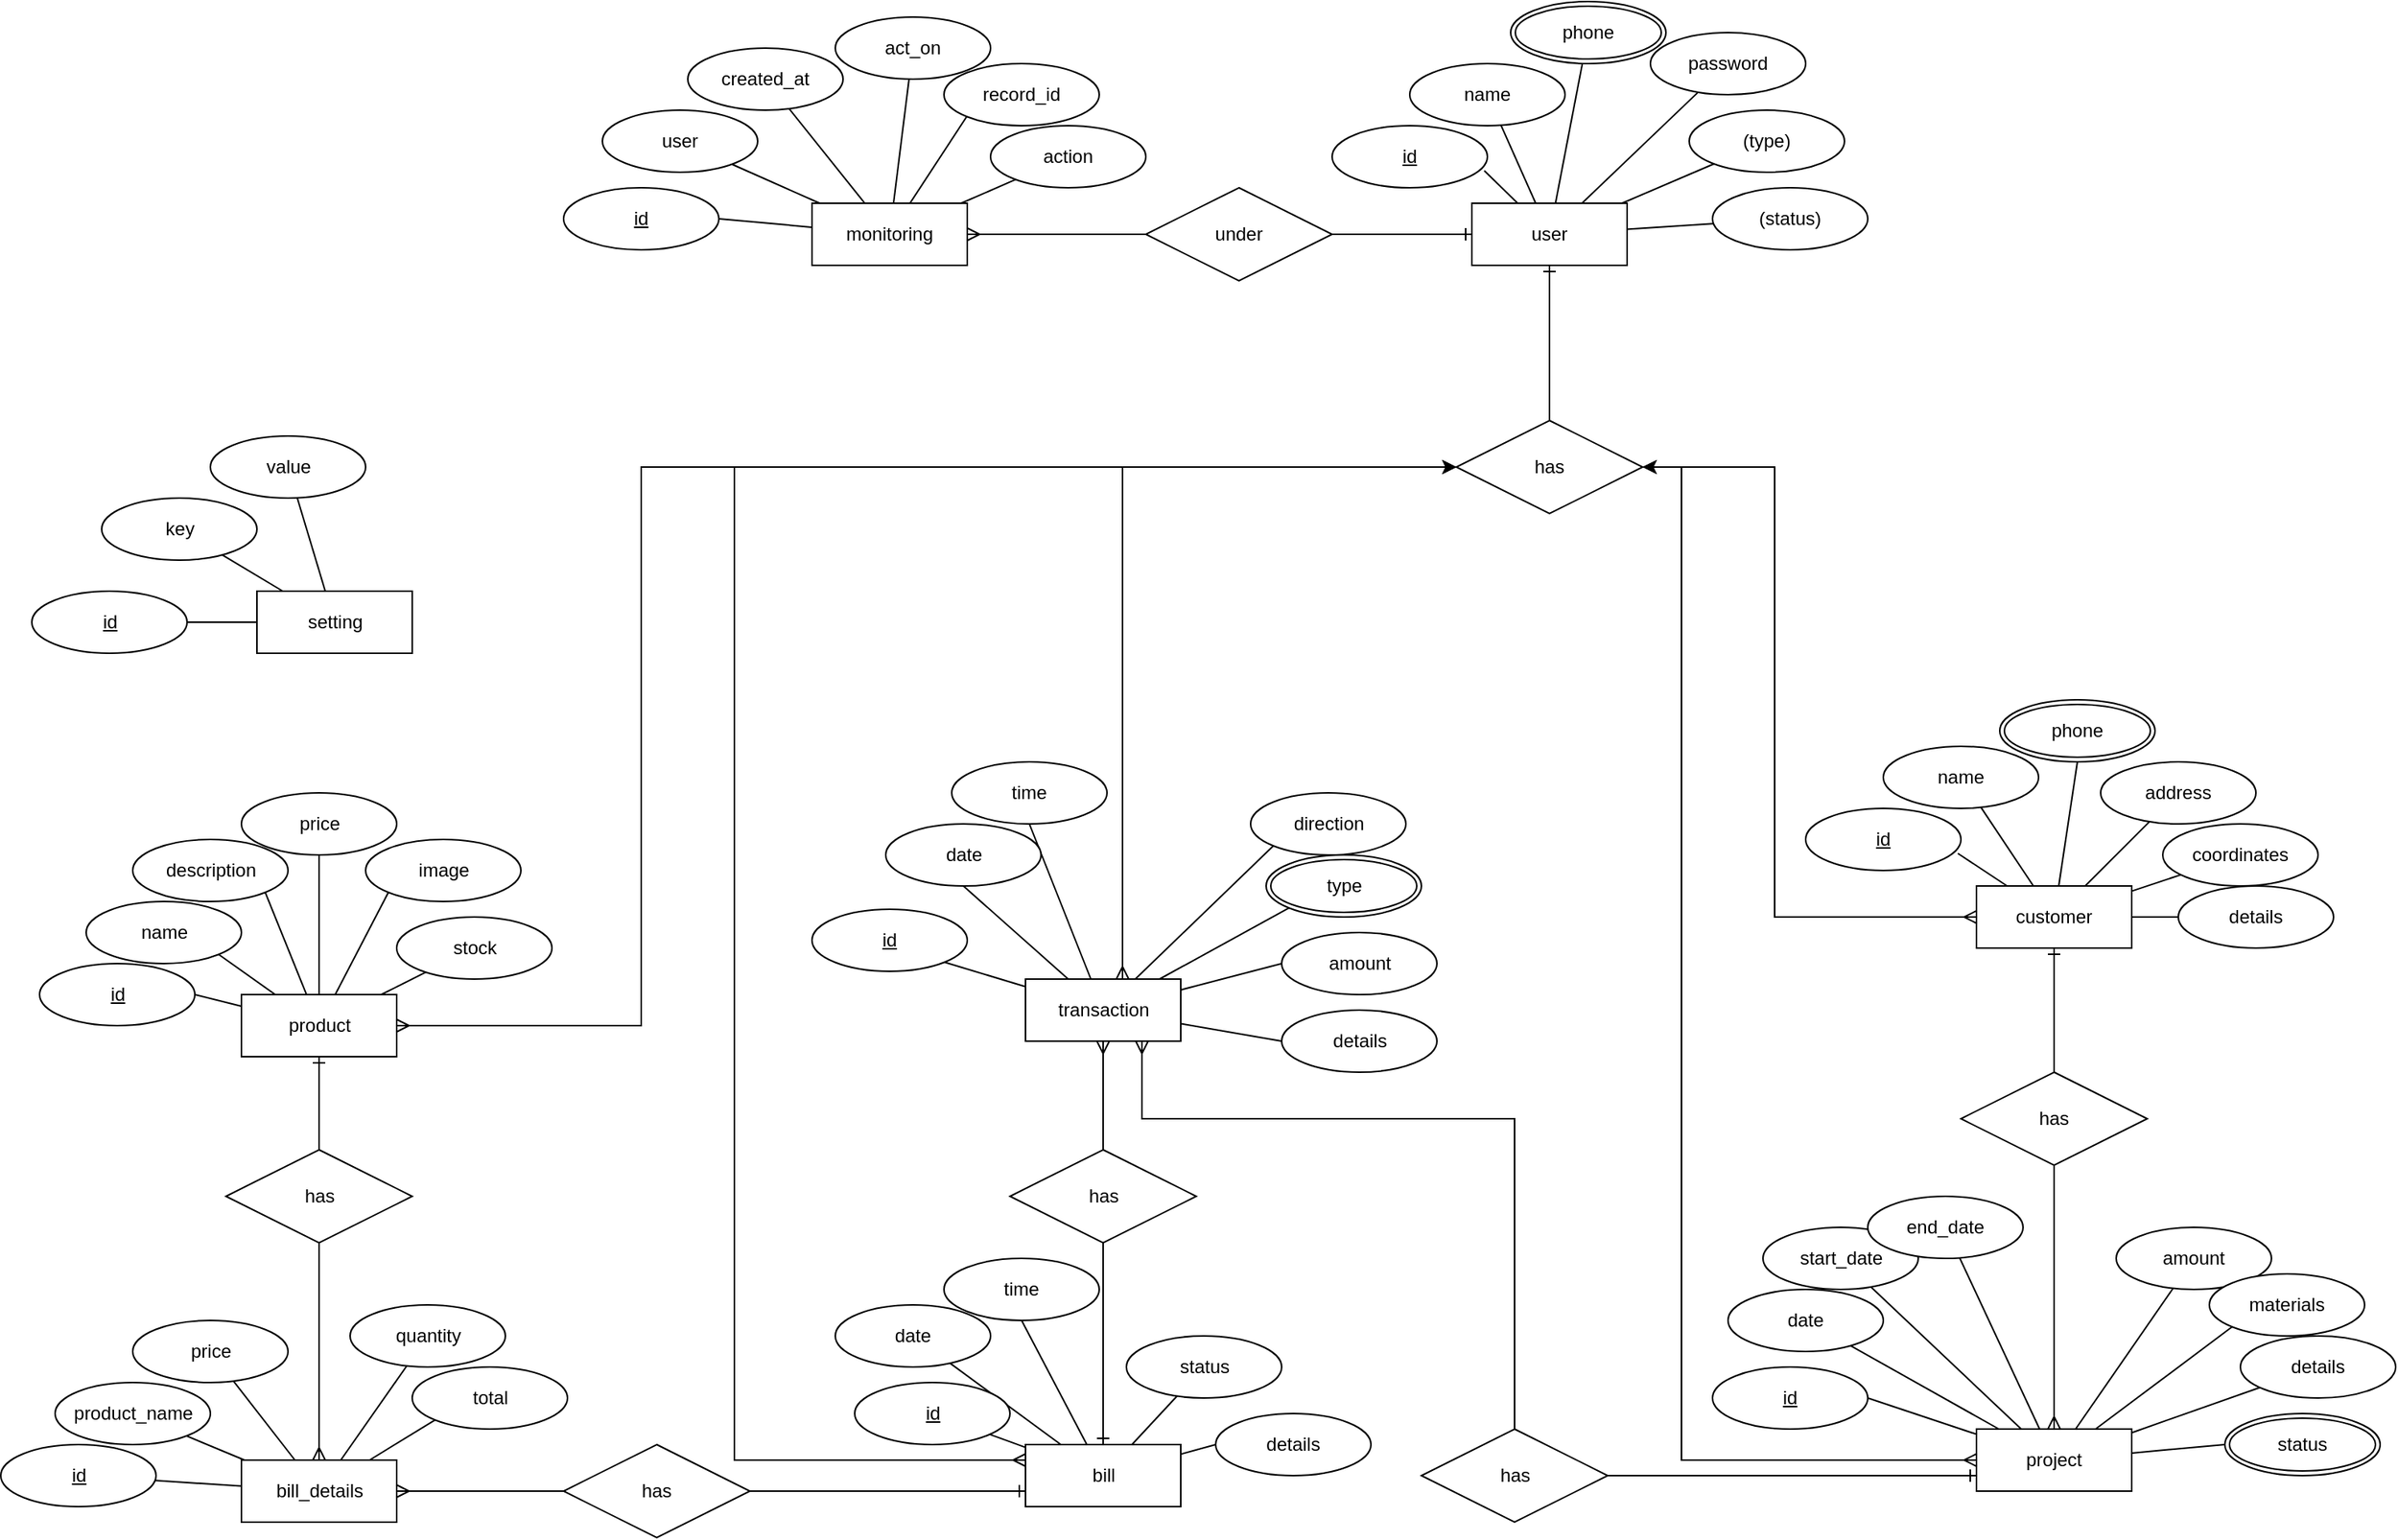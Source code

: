 <mxfile version="20.6.1" type="device" pages="2"><diagram id="iXcOlTgcn6FcNsFgwAnW" name="ERD"><mxGraphModel dx="2686" dy="1148" grid="1" gridSize="10" guides="1" tooltips="1" connect="1" arrows="1" fold="1" page="1" pageScale="1" pageWidth="850" pageHeight="1100" math="0" shadow="0"><root><mxCell id="0"/><mxCell id="1" parent="0"/><mxCell id="3H8lmbt9w4NVeX5vdI89-15" style="edgeStyle=none;rounded=0;orthogonalLoop=1;jettySize=auto;html=1;endArrow=none;endFill=0;" edge="1" parent="1" source="3H8lmbt9w4NVeX5vdI89-1" target="3H8lmbt9w4NVeX5vdI89-13"><mxGeometry relative="1" as="geometry"/></mxCell><mxCell id="3H8lmbt9w4NVeX5vdI89-16" style="edgeStyle=none;rounded=0;orthogonalLoop=1;jettySize=auto;html=1;entryX=0.98;entryY=0.725;entryDx=0;entryDy=0;entryPerimeter=0;endArrow=none;endFill=0;" edge="1" parent="1" source="3H8lmbt9w4NVeX5vdI89-1" target="3H8lmbt9w4NVeX5vdI89-12"><mxGeometry relative="1" as="geometry"/></mxCell><mxCell id="3H8lmbt9w4NVeX5vdI89-19" style="edgeStyle=none;rounded=0;orthogonalLoop=1;jettySize=auto;html=1;endArrow=none;endFill=0;" edge="1" parent="1" source="3H8lmbt9w4NVeX5vdI89-1" target="3H8lmbt9w4NVeX5vdI89-18"><mxGeometry relative="1" as="geometry"/></mxCell><mxCell id="3H8lmbt9w4NVeX5vdI89-21" style="edgeStyle=none;rounded=0;orthogonalLoop=1;jettySize=auto;html=1;endArrow=none;endFill=0;" edge="1" parent="1" source="3H8lmbt9w4NVeX5vdI89-1" target="3H8lmbt9w4NVeX5vdI89-17"><mxGeometry relative="1" as="geometry"/></mxCell><mxCell id="3H8lmbt9w4NVeX5vdI89-22" style="edgeStyle=none;rounded=0;orthogonalLoop=1;jettySize=auto;html=1;endArrow=none;endFill=0;" edge="1" parent="1" source="3H8lmbt9w4NVeX5vdI89-1" target="3H8lmbt9w4NVeX5vdI89-20"><mxGeometry relative="1" as="geometry"/></mxCell><mxCell id="3H8lmbt9w4NVeX5vdI89-196" style="rounded=0;orthogonalLoop=1;jettySize=auto;html=1;startArrow=none;startFill=0;endArrow=none;endFill=0;" edge="1" parent="1" source="3H8lmbt9w4NVeX5vdI89-1" target="3H8lmbt9w4NVeX5vdI89-195"><mxGeometry relative="1" as="geometry"/></mxCell><mxCell id="3H8lmbt9w4NVeX5vdI89-1" value="user" style="whiteSpace=wrap;html=1;align=center;" vertex="1" parent="1"><mxGeometry x="435" y="270" width="100" height="40" as="geometry"/></mxCell><mxCell id="3H8lmbt9w4NVeX5vdI89-60" style="edgeStyle=none;rounded=0;orthogonalLoop=1;jettySize=auto;html=1;endArrow=none;endFill=0;" edge="1" parent="1" source="3H8lmbt9w4NVeX5vdI89-3" target="3H8lmbt9w4NVeX5vdI89-56"><mxGeometry relative="1" as="geometry"/></mxCell><mxCell id="3H8lmbt9w4NVeX5vdI89-66" style="edgeStyle=none;rounded=0;orthogonalLoop=1;jettySize=auto;html=1;entryX=1;entryY=0.5;entryDx=0;entryDy=0;endArrow=none;endFill=0;" edge="1" parent="1" source="3H8lmbt9w4NVeX5vdI89-3" target="3H8lmbt9w4NVeX5vdI89-55"><mxGeometry relative="1" as="geometry"/></mxCell><mxCell id="3H8lmbt9w4NVeX5vdI89-69" style="edgeStyle=none;rounded=0;orthogonalLoop=1;jettySize=auto;html=1;endArrow=none;endFill=0;" edge="1" parent="1" source="3H8lmbt9w4NVeX5vdI89-3" target="3H8lmbt9w4NVeX5vdI89-62"><mxGeometry relative="1" as="geometry"/></mxCell><mxCell id="3H8lmbt9w4NVeX5vdI89-70" style="edgeStyle=none;rounded=0;orthogonalLoop=1;jettySize=auto;html=1;endArrow=none;endFill=0;" edge="1" parent="1" source="3H8lmbt9w4NVeX5vdI89-3" target="3H8lmbt9w4NVeX5vdI89-63"><mxGeometry relative="1" as="geometry"/></mxCell><mxCell id="3H8lmbt9w4NVeX5vdI89-71" style="edgeStyle=none;rounded=0;orthogonalLoop=1;jettySize=auto;html=1;endArrow=none;endFill=0;" edge="1" parent="1" source="3H8lmbt9w4NVeX5vdI89-3" target="3H8lmbt9w4NVeX5vdI89-65"><mxGeometry relative="1" as="geometry"/></mxCell><mxCell id="3H8lmbt9w4NVeX5vdI89-72" style="edgeStyle=none;rounded=0;orthogonalLoop=1;jettySize=auto;html=1;endArrow=none;endFill=0;" edge="1" parent="1" source="3H8lmbt9w4NVeX5vdI89-3" target="3H8lmbt9w4NVeX5vdI89-68"><mxGeometry relative="1" as="geometry"/></mxCell><mxCell id="3H8lmbt9w4NVeX5vdI89-73" style="edgeStyle=none;rounded=0;orthogonalLoop=1;jettySize=auto;html=1;entryX=0;entryY=1;entryDx=0;entryDy=0;endArrow=none;endFill=0;" edge="1" parent="1" source="3H8lmbt9w4NVeX5vdI89-3" target="3H8lmbt9w4NVeX5vdI89-67"><mxGeometry relative="1" as="geometry"/></mxCell><mxCell id="3H8lmbt9w4NVeX5vdI89-90" style="edgeStyle=none;rounded=0;orthogonalLoop=1;jettySize=auto;html=1;entryX=0;entryY=0.5;entryDx=0;entryDy=0;endArrow=none;endFill=0;" edge="1" parent="1" source="3H8lmbt9w4NVeX5vdI89-3" target="3H8lmbt9w4NVeX5vdI89-89"><mxGeometry relative="1" as="geometry"/></mxCell><mxCell id="3H8lmbt9w4NVeX5vdI89-3" value="project" style="whiteSpace=wrap;html=1;align=center;" vertex="1" parent="1"><mxGeometry x="760" y="1060" width="100" height="40" as="geometry"/></mxCell><mxCell id="3H8lmbt9w4NVeX5vdI89-121" style="edgeStyle=none;rounded=0;orthogonalLoop=1;jettySize=auto;html=1;entryX=1;entryY=1;entryDx=0;entryDy=0;endArrow=none;endFill=0;" edge="1" parent="1" source="3H8lmbt9w4NVeX5vdI89-5" target="3H8lmbt9w4NVeX5vdI89-117"><mxGeometry relative="1" as="geometry"/></mxCell><mxCell id="3H8lmbt9w4NVeX5vdI89-127" style="edgeStyle=none;rounded=0;orthogonalLoop=1;jettySize=auto;html=1;entryX=0.5;entryY=1;entryDx=0;entryDy=0;endArrow=none;endFill=0;" edge="1" parent="1" source="3H8lmbt9w4NVeX5vdI89-5" target="3H8lmbt9w4NVeX5vdI89-123"><mxGeometry relative="1" as="geometry"/></mxCell><mxCell id="3H8lmbt9w4NVeX5vdI89-128" style="edgeStyle=none;rounded=0;orthogonalLoop=1;jettySize=auto;html=1;entryX=0.5;entryY=1;entryDx=0;entryDy=0;endArrow=none;endFill=0;" edge="1" parent="1" source="3H8lmbt9w4NVeX5vdI89-5" target="3H8lmbt9w4NVeX5vdI89-124"><mxGeometry relative="1" as="geometry"/></mxCell><mxCell id="3H8lmbt9w4NVeX5vdI89-133" style="edgeStyle=none;rounded=0;orthogonalLoop=1;jettySize=auto;html=1;entryX=0;entryY=1;entryDx=0;entryDy=0;endArrow=none;endFill=0;" edge="1" parent="1" source="3H8lmbt9w4NVeX5vdI89-5" target="3H8lmbt9w4NVeX5vdI89-131"><mxGeometry relative="1" as="geometry"/></mxCell><mxCell id="3H8lmbt9w4NVeX5vdI89-134" style="edgeStyle=none;rounded=0;orthogonalLoop=1;jettySize=auto;html=1;entryX=0;entryY=1;entryDx=0;entryDy=0;endArrow=none;endFill=0;" edge="1" parent="1" source="3H8lmbt9w4NVeX5vdI89-5" target="3H8lmbt9w4NVeX5vdI89-137"><mxGeometry relative="1" as="geometry"><mxPoint x="292.5" y="730" as="targetPoint"/></mxGeometry></mxCell><mxCell id="3H8lmbt9w4NVeX5vdI89-135" style="edgeStyle=none;rounded=0;orthogonalLoop=1;jettySize=auto;html=1;entryX=0;entryY=0.5;entryDx=0;entryDy=0;endArrow=none;endFill=0;" edge="1" parent="1" source="3H8lmbt9w4NVeX5vdI89-5" target="3H8lmbt9w4NVeX5vdI89-129"><mxGeometry relative="1" as="geometry"/></mxCell><mxCell id="3H8lmbt9w4NVeX5vdI89-136" style="edgeStyle=none;rounded=0;orthogonalLoop=1;jettySize=auto;html=1;entryX=0;entryY=0.5;entryDx=0;entryDy=0;endArrow=none;endFill=0;" edge="1" parent="1" source="3H8lmbt9w4NVeX5vdI89-5" target="3H8lmbt9w4NVeX5vdI89-132"><mxGeometry relative="1" as="geometry"/></mxCell><mxCell id="3H8lmbt9w4NVeX5vdI89-5" value="transaction" style="whiteSpace=wrap;html=1;align=center;" vertex="1" parent="1"><mxGeometry x="147.5" y="770" width="100" height="40" as="geometry"/></mxCell><mxCell id="3H8lmbt9w4NVeX5vdI89-95" style="edgeStyle=none;rounded=0;orthogonalLoop=1;jettySize=auto;html=1;endArrow=none;endFill=0;" edge="1" parent="1" source="3H8lmbt9w4NVeX5vdI89-6" target="3H8lmbt9w4NVeX5vdI89-93"><mxGeometry relative="1" as="geometry"/></mxCell><mxCell id="3H8lmbt9w4NVeX5vdI89-98" style="edgeStyle=none;rounded=0;orthogonalLoop=1;jettySize=auto;html=1;endArrow=none;endFill=0;" edge="1" parent="1" source="3H8lmbt9w4NVeX5vdI89-6" target="3H8lmbt9w4NVeX5vdI89-94"><mxGeometry relative="1" as="geometry"/></mxCell><mxCell id="3H8lmbt9w4NVeX5vdI89-116" style="edgeStyle=none;rounded=0;orthogonalLoop=1;jettySize=auto;html=1;endArrow=none;endFill=0;" edge="1" parent="1" source="3H8lmbt9w4NVeX5vdI89-6" target="3H8lmbt9w4NVeX5vdI89-115"><mxGeometry relative="1" as="geometry"/></mxCell><mxCell id="3H8lmbt9w4NVeX5vdI89-154" style="edgeStyle=none;rounded=0;orthogonalLoop=1;jettySize=auto;html=1;entryX=0;entryY=0.5;entryDx=0;entryDy=0;endArrow=none;endFill=0;" edge="1" parent="1" source="3H8lmbt9w4NVeX5vdI89-6" target="3H8lmbt9w4NVeX5vdI89-153"><mxGeometry relative="1" as="geometry"/></mxCell><mxCell id="3H8lmbt9w4NVeX5vdI89-417" style="rounded=0;orthogonalLoop=1;jettySize=auto;html=1;entryX=0.5;entryY=1;entryDx=0;entryDy=0;startArrow=none;startFill=0;endArrow=none;endFill=0;" edge="1" parent="1" source="3H8lmbt9w4NVeX5vdI89-6" target="3H8lmbt9w4NVeX5vdI89-416"><mxGeometry relative="1" as="geometry"/></mxCell><mxCell id="3H8lmbt9w4NVeX5vdI89-6" value="bill" style="whiteSpace=wrap;html=1;align=center;" vertex="1" parent="1"><mxGeometry x="147.5" y="1070" width="100" height="40" as="geometry"/></mxCell><mxCell id="3H8lmbt9w4NVeX5vdI89-79" style="edgeStyle=none;rounded=0;orthogonalLoop=1;jettySize=auto;html=1;endArrow=none;endFill=0;" edge="1" parent="1" source="3H8lmbt9w4NVeX5vdI89-10" target="3H8lmbt9w4NVeX5vdI89-78"><mxGeometry relative="1" as="geometry"/></mxCell><mxCell id="3H8lmbt9w4NVeX5vdI89-81" style="edgeStyle=none;rounded=0;orthogonalLoop=1;jettySize=auto;html=1;endArrow=none;endFill=0;" edge="1" parent="1" source="3H8lmbt9w4NVeX5vdI89-10" target="3H8lmbt9w4NVeX5vdI89-80"><mxGeometry relative="1" as="geometry"/></mxCell><mxCell id="3H8lmbt9w4NVeX5vdI89-86" style="edgeStyle=none;rounded=0;orthogonalLoop=1;jettySize=auto;html=1;endArrow=none;endFill=0;" edge="1" parent="1" source="3H8lmbt9w4NVeX5vdI89-10" target="3H8lmbt9w4NVeX5vdI89-83"><mxGeometry relative="1" as="geometry"/></mxCell><mxCell id="3H8lmbt9w4NVeX5vdI89-10" value="setting" style="whiteSpace=wrap;html=1;align=center;" vertex="1" parent="1"><mxGeometry x="-347.5" y="520" width="100" height="40" as="geometry"/></mxCell><mxCell id="3H8lmbt9w4NVeX5vdI89-12" value="id" style="ellipse;whiteSpace=wrap;html=1;align=center;fontStyle=4;" vertex="1" parent="1"><mxGeometry x="345" y="220" width="100" height="40" as="geometry"/></mxCell><mxCell id="3H8lmbt9w4NVeX5vdI89-13" value="name" style="ellipse;whiteSpace=wrap;html=1;align=center;" vertex="1" parent="1"><mxGeometry x="395" y="180" width="100" height="40" as="geometry"/></mxCell><mxCell id="3H8lmbt9w4NVeX5vdI89-17" value="password" style="ellipse;whiteSpace=wrap;html=1;align=center;" vertex="1" parent="1"><mxGeometry x="550" y="160" width="100" height="40" as="geometry"/></mxCell><mxCell id="3H8lmbt9w4NVeX5vdI89-18" value="(type)" style="ellipse;whiteSpace=wrap;html=1;align=center;" vertex="1" parent="1"><mxGeometry x="575" y="210" width="100" height="40" as="geometry"/></mxCell><mxCell id="3H8lmbt9w4NVeX5vdI89-20" value="(status)" style="ellipse;whiteSpace=wrap;html=1;align=center;" vertex="1" parent="1"><mxGeometry x="590" y="260" width="100" height="40" as="geometry"/></mxCell><mxCell id="3H8lmbt9w4NVeX5vdI89-24" style="edgeStyle=none;rounded=0;orthogonalLoop=1;jettySize=auto;html=1;endArrow=none;endFill=0;" edge="1" parent="1" source="3H8lmbt9w4NVeX5vdI89-29" target="3H8lmbt9w4NVeX5vdI89-31"><mxGeometry relative="1" as="geometry"/></mxCell><mxCell id="3H8lmbt9w4NVeX5vdI89-27" style="edgeStyle=none;rounded=0;orthogonalLoop=1;jettySize=auto;html=1;endArrow=none;endFill=0;" edge="1" parent="1" source="3H8lmbt9w4NVeX5vdI89-29" target="3H8lmbt9w4NVeX5vdI89-32"><mxGeometry relative="1" as="geometry"/></mxCell><mxCell id="3H8lmbt9w4NVeX5vdI89-28" style="edgeStyle=none;rounded=0;orthogonalLoop=1;jettySize=auto;html=1;endArrow=none;endFill=0;" edge="1" parent="1" source="3H8lmbt9w4NVeX5vdI89-29" target="3H8lmbt9w4NVeX5vdI89-34"><mxGeometry relative="1" as="geometry"/></mxCell><mxCell id="3H8lmbt9w4NVeX5vdI89-38" style="edgeStyle=none;rounded=0;orthogonalLoop=1;jettySize=auto;html=1;endArrow=none;endFill=0;" edge="1" parent="1" source="3H8lmbt9w4NVeX5vdI89-29" target="3H8lmbt9w4NVeX5vdI89-37"><mxGeometry relative="1" as="geometry"/></mxCell><mxCell id="3H8lmbt9w4NVeX5vdI89-39" style="edgeStyle=none;rounded=0;orthogonalLoop=1;jettySize=auto;html=1;entryX=0;entryY=1;entryDx=0;entryDy=0;endArrow=none;endFill=0;" edge="1" parent="1" source="3H8lmbt9w4NVeX5vdI89-29" target="3H8lmbt9w4NVeX5vdI89-35"><mxGeometry relative="1" as="geometry"/></mxCell><mxCell id="3H8lmbt9w4NVeX5vdI89-161" style="edgeStyle=none;rounded=0;orthogonalLoop=1;jettySize=auto;html=1;entryX=1;entryY=0.5;entryDx=0;entryDy=0;endArrow=none;endFill=0;" edge="1" parent="1" source="3H8lmbt9w4NVeX5vdI89-29" target="3H8lmbt9w4NVeX5vdI89-30"><mxGeometry relative="1" as="geometry"/></mxCell><mxCell id="3H8lmbt9w4NVeX5vdI89-29" value="monitoring" style="whiteSpace=wrap;html=1;align=center;" vertex="1" parent="1"><mxGeometry x="10" y="270" width="100" height="40" as="geometry"/></mxCell><mxCell id="3H8lmbt9w4NVeX5vdI89-30" value="id" style="ellipse;whiteSpace=wrap;html=1;align=center;fontStyle=4;" vertex="1" parent="1"><mxGeometry x="-150" y="260" width="100" height="40" as="geometry"/></mxCell><mxCell id="3H8lmbt9w4NVeX5vdI89-31" value="user" style="ellipse;whiteSpace=wrap;html=1;align=center;" vertex="1" parent="1"><mxGeometry x="-125" y="210" width="100" height="40" as="geometry"/></mxCell><mxCell id="3H8lmbt9w4NVeX5vdI89-32" value="created_at" style="ellipse;whiteSpace=wrap;html=1;align=center;" vertex="1" parent="1"><mxGeometry x="-70" y="170" width="100" height="40" as="geometry"/></mxCell><mxCell id="3H8lmbt9w4NVeX5vdI89-34" value="act_on" style="ellipse;whiteSpace=wrap;html=1;align=center;" vertex="1" parent="1"><mxGeometry x="25" y="150" width="100" height="40" as="geometry"/></mxCell><mxCell id="3H8lmbt9w4NVeX5vdI89-35" value="record_id" style="ellipse;whiteSpace=wrap;html=1;align=center;" vertex="1" parent="1"><mxGeometry x="95" y="180" width="100" height="40" as="geometry"/></mxCell><mxCell id="3H8lmbt9w4NVeX5vdI89-37" value="action" style="ellipse;whiteSpace=wrap;html=1;align=center;" vertex="1" parent="1"><mxGeometry x="125" y="220" width="100" height="40" as="geometry"/></mxCell><mxCell id="3H8lmbt9w4NVeX5vdI89-40" style="edgeStyle=none;rounded=0;orthogonalLoop=1;jettySize=auto;html=1;endArrow=none;endFill=0;" edge="1" parent="1" source="3H8lmbt9w4NVeX5vdI89-45" target="3H8lmbt9w4NVeX5vdI89-47"><mxGeometry relative="1" as="geometry"/></mxCell><mxCell id="3H8lmbt9w4NVeX5vdI89-41" style="edgeStyle=none;rounded=0;orthogonalLoop=1;jettySize=auto;html=1;entryX=0.98;entryY=0.725;entryDx=0;entryDy=0;entryPerimeter=0;endArrow=none;endFill=0;" edge="1" parent="1" source="3H8lmbt9w4NVeX5vdI89-45" target="3H8lmbt9w4NVeX5vdI89-46"><mxGeometry relative="1" as="geometry"/></mxCell><mxCell id="3H8lmbt9w4NVeX5vdI89-42" style="edgeStyle=none;rounded=0;orthogonalLoop=1;jettySize=auto;html=1;endArrow=none;endFill=0;" edge="1" parent="1" source="3H8lmbt9w4NVeX5vdI89-45" target="3H8lmbt9w4NVeX5vdI89-49"><mxGeometry relative="1" as="geometry"/></mxCell><mxCell id="3H8lmbt9w4NVeX5vdI89-43" style="edgeStyle=none;rounded=0;orthogonalLoop=1;jettySize=auto;html=1;endArrow=none;endFill=0;entryX=0.5;entryY=1;entryDx=0;entryDy=0;" edge="1" parent="1" source="3H8lmbt9w4NVeX5vdI89-45" target="3H8lmbt9w4NVeX5vdI89-91"><mxGeometry relative="1" as="geometry"><mxPoint x="826.373" y="639.947" as="targetPoint"/></mxGeometry></mxCell><mxCell id="3H8lmbt9w4NVeX5vdI89-44" style="edgeStyle=none;rounded=0;orthogonalLoop=1;jettySize=auto;html=1;endArrow=none;endFill=0;" edge="1" parent="1" source="3H8lmbt9w4NVeX5vdI89-45" target="3H8lmbt9w4NVeX5vdI89-50"><mxGeometry relative="1" as="geometry"/></mxCell><mxCell id="3H8lmbt9w4NVeX5vdI89-52" style="edgeStyle=none;rounded=0;orthogonalLoop=1;jettySize=auto;html=1;entryX=0;entryY=0.5;entryDx=0;entryDy=0;endArrow=none;endFill=0;" edge="1" parent="1" source="3H8lmbt9w4NVeX5vdI89-45" target="3H8lmbt9w4NVeX5vdI89-51"><mxGeometry relative="1" as="geometry"/></mxCell><mxCell id="3H8lmbt9w4NVeX5vdI89-45" value="customer" style="whiteSpace=wrap;html=1;align=center;" vertex="1" parent="1"><mxGeometry x="760" y="710" width="100" height="40" as="geometry"/></mxCell><mxCell id="3H8lmbt9w4NVeX5vdI89-46" value="id" style="ellipse;whiteSpace=wrap;html=1;align=center;fontStyle=4;" vertex="1" parent="1"><mxGeometry x="650" y="660" width="100" height="40" as="geometry"/></mxCell><mxCell id="3H8lmbt9w4NVeX5vdI89-47" value="name" style="ellipse;whiteSpace=wrap;html=1;align=center;" vertex="1" parent="1"><mxGeometry x="700" y="620" width="100" height="40" as="geometry"/></mxCell><mxCell id="3H8lmbt9w4NVeX5vdI89-49" value="address" style="ellipse;whiteSpace=wrap;html=1;align=center;" vertex="1" parent="1"><mxGeometry x="840" y="630" width="100" height="40" as="geometry"/></mxCell><mxCell id="3H8lmbt9w4NVeX5vdI89-50" value="&lt;span lang=&quot;en&quot; class=&quot;HwtZe&quot;&gt;coordinates&lt;/span&gt;" style="ellipse;whiteSpace=wrap;html=1;align=center;" vertex="1" parent="1"><mxGeometry x="880" y="670" width="100" height="40" as="geometry"/></mxCell><mxCell id="3H8lmbt9w4NVeX5vdI89-51" value="&lt;span lang=&quot;en&quot; class=&quot;HwtZe&quot;&gt;details&lt;/span&gt;" style="ellipse;whiteSpace=wrap;html=1;align=center;" vertex="1" parent="1"><mxGeometry x="890" y="710" width="100" height="40" as="geometry"/></mxCell><mxCell id="3H8lmbt9w4NVeX5vdI89-55" value="id" style="ellipse;whiteSpace=wrap;html=1;align=center;fontStyle=4;" vertex="1" parent="1"><mxGeometry x="590" y="1020" width="100" height="40" as="geometry"/></mxCell><mxCell id="3H8lmbt9w4NVeX5vdI89-56" value="date" style="ellipse;whiteSpace=wrap;html=1;align=center;" vertex="1" parent="1"><mxGeometry x="600" y="970" width="100" height="40" as="geometry"/></mxCell><mxCell id="3H8lmbt9w4NVeX5vdI89-62" value="start_date" style="ellipse;whiteSpace=wrap;html=1;align=center;" vertex="1" parent="1"><mxGeometry x="622.5" y="930" width="100" height="40" as="geometry"/></mxCell><mxCell id="3H8lmbt9w4NVeX5vdI89-63" value="end_date" style="ellipse;whiteSpace=wrap;html=1;align=center;" vertex="1" parent="1"><mxGeometry x="690" y="910" width="100" height="40" as="geometry"/></mxCell><mxCell id="3H8lmbt9w4NVeX5vdI89-65" value="amount" style="ellipse;whiteSpace=wrap;html=1;align=center;" vertex="1" parent="1"><mxGeometry x="850" y="930" width="100" height="40" as="geometry"/></mxCell><mxCell id="3H8lmbt9w4NVeX5vdI89-67" value="materials" style="ellipse;whiteSpace=wrap;html=1;align=center;" vertex="1" parent="1"><mxGeometry x="910" y="960" width="100" height="40" as="geometry"/></mxCell><mxCell id="3H8lmbt9w4NVeX5vdI89-68" value="details" style="ellipse;whiteSpace=wrap;html=1;align=center;" vertex="1" parent="1"><mxGeometry x="930" y="1000" width="100" height="40" as="geometry"/></mxCell><mxCell id="3H8lmbt9w4NVeX5vdI89-78" value="id" style="ellipse;whiteSpace=wrap;html=1;align=center;fontStyle=4;" vertex="1" parent="1"><mxGeometry x="-492.5" y="520" width="100" height="40" as="geometry"/></mxCell><mxCell id="3H8lmbt9w4NVeX5vdI89-80" value="key" style="ellipse;whiteSpace=wrap;html=1;align=center;" vertex="1" parent="1"><mxGeometry x="-447.5" y="460" width="100" height="40" as="geometry"/></mxCell><mxCell id="3H8lmbt9w4NVeX5vdI89-83" value="value" style="ellipse;whiteSpace=wrap;html=1;align=center;" vertex="1" parent="1"><mxGeometry x="-377.5" y="420" width="100" height="40" as="geometry"/></mxCell><mxCell id="3H8lmbt9w4NVeX5vdI89-89" value="status" style="ellipse;shape=doubleEllipse;margin=3;whiteSpace=wrap;html=1;align=center;" vertex="1" parent="1"><mxGeometry x="920" y="1050" width="100" height="40" as="geometry"/></mxCell><mxCell id="3H8lmbt9w4NVeX5vdI89-91" value="phone" style="ellipse;shape=doubleEllipse;margin=3;whiteSpace=wrap;html=1;align=center;" vertex="1" parent="1"><mxGeometry x="775" y="590" width="100" height="40" as="geometry"/></mxCell><mxCell id="3H8lmbt9w4NVeX5vdI89-92" style="edgeStyle=none;rounded=0;orthogonalLoop=1;jettySize=auto;html=1;exitX=0.5;exitY=1;exitDx=0;exitDy=0;endArrow=none;endFill=0;" edge="1" parent="1" source="3H8lmbt9w4NVeX5vdI89-91" target="3H8lmbt9w4NVeX5vdI89-91"><mxGeometry relative="1" as="geometry"/></mxCell><mxCell id="3H8lmbt9w4NVeX5vdI89-93" value="id" style="ellipse;whiteSpace=wrap;html=1;align=center;fontStyle=4;" vertex="1" parent="1"><mxGeometry x="37.5" y="1030" width="100" height="40" as="geometry"/></mxCell><mxCell id="3H8lmbt9w4NVeX5vdI89-94" value="date" style="ellipse;whiteSpace=wrap;html=1;align=center;" vertex="1" parent="1"><mxGeometry x="25" y="980" width="100" height="40" as="geometry"/></mxCell><mxCell id="3H8lmbt9w4NVeX5vdI89-102" style="edgeStyle=none;rounded=0;orthogonalLoop=1;jettySize=auto;html=1;endArrow=none;endFill=0;" edge="1" parent="1" source="3H8lmbt9w4NVeX5vdI89-104" target="3H8lmbt9w4NVeX5vdI89-105"><mxGeometry relative="1" as="geometry"/></mxCell><mxCell id="3H8lmbt9w4NVeX5vdI89-103" style="edgeStyle=none;rounded=0;orthogonalLoop=1;jettySize=auto;html=1;endArrow=none;endFill=0;" edge="1" parent="1" source="3H8lmbt9w4NVeX5vdI89-104" target="3H8lmbt9w4NVeX5vdI89-106"><mxGeometry relative="1" as="geometry"/></mxCell><mxCell id="3H8lmbt9w4NVeX5vdI89-111" style="edgeStyle=none;rounded=0;orthogonalLoop=1;jettySize=auto;html=1;endArrow=none;endFill=0;" edge="1" parent="1" source="3H8lmbt9w4NVeX5vdI89-104" target="3H8lmbt9w4NVeX5vdI89-107"><mxGeometry relative="1" as="geometry"/></mxCell><mxCell id="3H8lmbt9w4NVeX5vdI89-113" style="edgeStyle=none;rounded=0;orthogonalLoop=1;jettySize=auto;html=1;entryX=0;entryY=1;entryDx=0;entryDy=0;endArrow=none;endFill=0;" edge="1" parent="1" source="3H8lmbt9w4NVeX5vdI89-104" target="3H8lmbt9w4NVeX5vdI89-109"><mxGeometry relative="1" as="geometry"/></mxCell><mxCell id="3H8lmbt9w4NVeX5vdI89-114" style="edgeStyle=none;rounded=0;orthogonalLoop=1;jettySize=auto;html=1;endArrow=none;endFill=0;" edge="1" parent="1" source="3H8lmbt9w4NVeX5vdI89-104" target="3H8lmbt9w4NVeX5vdI89-108"><mxGeometry relative="1" as="geometry"/></mxCell><mxCell id="3H8lmbt9w4NVeX5vdI89-104" value="bill_details" style="whiteSpace=wrap;html=1;align=center;" vertex="1" parent="1"><mxGeometry x="-357.5" y="1080" width="100" height="40" as="geometry"/></mxCell><mxCell id="3H8lmbt9w4NVeX5vdI89-105" value="id" style="ellipse;whiteSpace=wrap;html=1;align=center;fontStyle=4;" vertex="1" parent="1"><mxGeometry x="-512.5" y="1070" width="100" height="40" as="geometry"/></mxCell><mxCell id="3H8lmbt9w4NVeX5vdI89-106" value="product_name" style="ellipse;whiteSpace=wrap;html=1;align=center;" vertex="1" parent="1"><mxGeometry x="-477.5" y="1030" width="100" height="40" as="geometry"/></mxCell><mxCell id="3H8lmbt9w4NVeX5vdI89-107" value="price" style="ellipse;whiteSpace=wrap;html=1;align=center;" vertex="1" parent="1"><mxGeometry x="-427.5" y="990" width="100" height="40" as="geometry"/></mxCell><mxCell id="3H8lmbt9w4NVeX5vdI89-108" value="quantity" style="ellipse;whiteSpace=wrap;html=1;align=center;" vertex="1" parent="1"><mxGeometry x="-287.5" y="980" width="100" height="40" as="geometry"/></mxCell><mxCell id="3H8lmbt9w4NVeX5vdI89-109" value="total" style="ellipse;whiteSpace=wrap;html=1;align=center;" vertex="1" parent="1"><mxGeometry x="-247.5" y="1020" width="100" height="40" as="geometry"/></mxCell><mxCell id="3H8lmbt9w4NVeX5vdI89-115" value="status" style="ellipse;whiteSpace=wrap;html=1;align=center;" vertex="1" parent="1"><mxGeometry x="212.5" y="1000" width="100" height="40" as="geometry"/></mxCell><mxCell id="3H8lmbt9w4NVeX5vdI89-117" value="id" style="ellipse;whiteSpace=wrap;html=1;align=center;fontStyle=4;" vertex="1" parent="1"><mxGeometry x="10" y="725" width="100" height="40" as="geometry"/></mxCell><mxCell id="3H8lmbt9w4NVeX5vdI89-123" value="date" style="ellipse;whiteSpace=wrap;html=1;align=center;" vertex="1" parent="1"><mxGeometry x="57.5" y="670" width="100" height="40" as="geometry"/></mxCell><mxCell id="3H8lmbt9w4NVeX5vdI89-124" value="time" style="ellipse;whiteSpace=wrap;html=1;align=center;" vertex="1" parent="1"><mxGeometry x="100" y="630" width="100" height="40" as="geometry"/></mxCell><mxCell id="3H8lmbt9w4NVeX5vdI89-129" value="amount" style="ellipse;whiteSpace=wrap;html=1;align=center;" vertex="1" parent="1"><mxGeometry x="312.5" y="740" width="100" height="40" as="geometry"/></mxCell><mxCell id="3H8lmbt9w4NVeX5vdI89-131" value="direction" style="ellipse;whiteSpace=wrap;html=1;align=center;" vertex="1" parent="1"><mxGeometry x="292.5" y="650" width="100" height="40" as="geometry"/></mxCell><mxCell id="3H8lmbt9w4NVeX5vdI89-132" value="details" style="ellipse;whiteSpace=wrap;html=1;align=center;" vertex="1" parent="1"><mxGeometry x="312.5" y="790" width="100" height="40" as="geometry"/></mxCell><mxCell id="3H8lmbt9w4NVeX5vdI89-137" value="type" style="ellipse;shape=doubleEllipse;margin=3;whiteSpace=wrap;html=1;align=center;" vertex="1" parent="1"><mxGeometry x="302.5" y="690" width="100" height="40" as="geometry"/></mxCell><mxCell id="3H8lmbt9w4NVeX5vdI89-141" style="edgeStyle=none;rounded=0;orthogonalLoop=1;jettySize=auto;html=1;endArrow=none;endFill=0;entryX=1;entryY=0.5;entryDx=0;entryDy=0;" edge="1" parent="1" source="3H8lmbt9w4NVeX5vdI89-138" target="3H8lmbt9w4NVeX5vdI89-139"><mxGeometry relative="1" as="geometry"/></mxCell><mxCell id="3H8lmbt9w4NVeX5vdI89-142" style="edgeStyle=none;rounded=0;orthogonalLoop=1;jettySize=auto;html=1;entryX=1;entryY=1;entryDx=0;entryDy=0;endArrow=none;endFill=0;" edge="1" parent="1" source="3H8lmbt9w4NVeX5vdI89-138" target="3H8lmbt9w4NVeX5vdI89-140"><mxGeometry relative="1" as="geometry"/></mxCell><mxCell id="3H8lmbt9w4NVeX5vdI89-146" style="edgeStyle=none;rounded=0;orthogonalLoop=1;jettySize=auto;html=1;entryX=0.5;entryY=1;entryDx=0;entryDy=0;endArrow=none;endFill=0;" edge="1" parent="1" source="3H8lmbt9w4NVeX5vdI89-138" target="3H8lmbt9w4NVeX5vdI89-143"><mxGeometry relative="1" as="geometry"/></mxCell><mxCell id="3H8lmbt9w4NVeX5vdI89-148" style="edgeStyle=none;rounded=0;orthogonalLoop=1;jettySize=auto;html=1;entryX=1;entryY=1;entryDx=0;entryDy=0;endArrow=none;endFill=0;" edge="1" parent="1" source="3H8lmbt9w4NVeX5vdI89-138" target="3H8lmbt9w4NVeX5vdI89-147"><mxGeometry relative="1" as="geometry"/></mxCell><mxCell id="3H8lmbt9w4NVeX5vdI89-150" style="edgeStyle=none;rounded=0;orthogonalLoop=1;jettySize=auto;html=1;endArrow=none;endFill=0;" edge="1" parent="1" source="3H8lmbt9w4NVeX5vdI89-138" target="3H8lmbt9w4NVeX5vdI89-149"><mxGeometry relative="1" as="geometry"/></mxCell><mxCell id="3H8lmbt9w4NVeX5vdI89-158" style="edgeStyle=none;rounded=0;orthogonalLoop=1;jettySize=auto;html=1;entryX=0;entryY=1;entryDx=0;entryDy=0;endArrow=none;endFill=0;" edge="1" parent="1" source="3H8lmbt9w4NVeX5vdI89-138" target="3H8lmbt9w4NVeX5vdI89-155"><mxGeometry relative="1" as="geometry"/></mxCell><mxCell id="3H8lmbt9w4NVeX5vdI89-138" value="product" style="whiteSpace=wrap;html=1;align=center;" vertex="1" parent="1"><mxGeometry x="-357.5" y="780" width="100" height="40" as="geometry"/></mxCell><mxCell id="3H8lmbt9w4NVeX5vdI89-139" value="id" style="ellipse;whiteSpace=wrap;html=1;align=center;fontStyle=4;" vertex="1" parent="1"><mxGeometry x="-487.5" y="760" width="100" height="40" as="geometry"/></mxCell><mxCell id="3H8lmbt9w4NVeX5vdI89-140" value="name" style="ellipse;whiteSpace=wrap;html=1;align=center;" vertex="1" parent="1"><mxGeometry x="-457.5" y="720" width="100" height="40" as="geometry"/></mxCell><mxCell id="3H8lmbt9w4NVeX5vdI89-143" value="price" style="ellipse;whiteSpace=wrap;html=1;align=center;" vertex="1" parent="1"><mxGeometry x="-357.5" y="650" width="100" height="40" as="geometry"/></mxCell><mxCell id="3H8lmbt9w4NVeX5vdI89-147" value="description" style="ellipse;whiteSpace=wrap;html=1;align=center;" vertex="1" parent="1"><mxGeometry x="-427.5" y="680" width="100" height="40" as="geometry"/></mxCell><mxCell id="3H8lmbt9w4NVeX5vdI89-149" value="stock" style="ellipse;whiteSpace=wrap;html=1;align=center;" vertex="1" parent="1"><mxGeometry x="-257.5" y="730" width="100" height="40" as="geometry"/></mxCell><mxCell id="3H8lmbt9w4NVeX5vdI89-153" value="details" style="ellipse;whiteSpace=wrap;html=1;align=center;" vertex="1" parent="1"><mxGeometry x="270" y="1050" width="100" height="40" as="geometry"/></mxCell><mxCell id="3H8lmbt9w4NVeX5vdI89-155" value="image" style="ellipse;whiteSpace=wrap;html=1;align=center;" vertex="1" parent="1"><mxGeometry x="-277.5" y="680" width="100" height="40" as="geometry"/></mxCell><mxCell id="3H8lmbt9w4NVeX5vdI89-163" style="edgeStyle=none;rounded=0;orthogonalLoop=1;jettySize=auto;html=1;entryX=1;entryY=0.5;entryDx=0;entryDy=0;endArrow=ERmany;endFill=0;" edge="1" parent="1" source="3H8lmbt9w4NVeX5vdI89-162" target="3H8lmbt9w4NVeX5vdI89-29"><mxGeometry relative="1" as="geometry"/></mxCell><mxCell id="3H8lmbt9w4NVeX5vdI89-164" style="edgeStyle=none;rounded=0;orthogonalLoop=1;jettySize=auto;html=1;endArrow=ERone;endFill=0;entryX=0;entryY=0.5;entryDx=0;entryDy=0;" edge="1" parent="1" source="3H8lmbt9w4NVeX5vdI89-162" target="3H8lmbt9w4NVeX5vdI89-1"><mxGeometry relative="1" as="geometry"><mxPoint x="455" y="290" as="targetPoint"/></mxGeometry></mxCell><mxCell id="3H8lmbt9w4NVeX5vdI89-162" value="under" style="shape=rhombus;perimeter=rhombusPerimeter;whiteSpace=wrap;html=1;align=center;" vertex="1" parent="1"><mxGeometry x="225" y="260" width="120" height="60" as="geometry"/></mxCell><mxCell id="3H8lmbt9w4NVeX5vdI89-166" style="edgeStyle=none;rounded=0;orthogonalLoop=1;jettySize=auto;html=1;entryX=0.5;entryY=1;entryDx=0;entryDy=0;endArrow=ERone;endFill=0;" edge="1" parent="1" source="3H8lmbt9w4NVeX5vdI89-165" target="3H8lmbt9w4NVeX5vdI89-1"><mxGeometry relative="1" as="geometry"/></mxCell><mxCell id="3H8lmbt9w4NVeX5vdI89-189" style="rounded=0;orthogonalLoop=1;jettySize=auto;html=1;entryX=1;entryY=0.5;entryDx=0;entryDy=0;endArrow=ERmany;endFill=0;edgeStyle=orthogonalEdgeStyle;startArrow=classic;startFill=1;" edge="1" parent="1" source="3H8lmbt9w4NVeX5vdI89-165" target="3H8lmbt9w4NVeX5vdI89-138"><mxGeometry relative="1" as="geometry"><Array as="points"><mxPoint x="-100" y="440"/><mxPoint x="-100" y="800"/></Array></mxGeometry></mxCell><mxCell id="3H8lmbt9w4NVeX5vdI89-190" style="edgeStyle=orthogonalEdgeStyle;rounded=0;orthogonalLoop=1;jettySize=auto;html=1;entryX=0;entryY=0.25;entryDx=0;entryDy=0;endArrow=ERmany;endFill=0;startArrow=classic;startFill=1;" edge="1" parent="1" source="3H8lmbt9w4NVeX5vdI89-165" target="3H8lmbt9w4NVeX5vdI89-6"><mxGeometry relative="1" as="geometry"><Array as="points"><mxPoint x="-40" y="440"/><mxPoint x="-40" y="1080"/></Array></mxGeometry></mxCell><mxCell id="3H8lmbt9w4NVeX5vdI89-191" style="edgeStyle=orthogonalEdgeStyle;rounded=0;orthogonalLoop=1;jettySize=auto;html=1;endArrow=ERmany;endFill=0;startArrow=classic;startFill=1;" edge="1" parent="1" source="3H8lmbt9w4NVeX5vdI89-165" target="3H8lmbt9w4NVeX5vdI89-5"><mxGeometry relative="1" as="geometry"><Array as="points"><mxPoint x="210" y="440"/></Array></mxGeometry></mxCell><mxCell id="3H8lmbt9w4NVeX5vdI89-192" style="edgeStyle=orthogonalEdgeStyle;rounded=0;orthogonalLoop=1;jettySize=auto;html=1;entryX=0;entryY=0.5;entryDx=0;entryDy=0;endArrow=ERmany;endFill=0;startArrow=classic;startFill=1;" edge="1" parent="1" source="3H8lmbt9w4NVeX5vdI89-165" target="3H8lmbt9w4NVeX5vdI89-45"><mxGeometry relative="1" as="geometry"><Array as="points"><mxPoint x="630" y="440"/><mxPoint x="630" y="730"/></Array></mxGeometry></mxCell><mxCell id="3H8lmbt9w4NVeX5vdI89-193" style="edgeStyle=orthogonalEdgeStyle;rounded=0;orthogonalLoop=1;jettySize=auto;html=1;endArrow=ERmany;endFill=0;startArrow=classic;startFill=1;" edge="1" parent="1" source="3H8lmbt9w4NVeX5vdI89-165" target="3H8lmbt9w4NVeX5vdI89-3"><mxGeometry relative="1" as="geometry"><Array as="points"><mxPoint x="570" y="440"/><mxPoint x="570" y="1080"/></Array></mxGeometry></mxCell><mxCell id="3H8lmbt9w4NVeX5vdI89-165" value="has" style="shape=rhombus;perimeter=rhombusPerimeter;whiteSpace=wrap;html=1;align=center;" vertex="1" parent="1"><mxGeometry x="425" y="410" width="120" height="60" as="geometry"/></mxCell><mxCell id="3H8lmbt9w4NVeX5vdI89-170" style="edgeStyle=none;rounded=0;orthogonalLoop=1;jettySize=auto;html=1;entryX=0;entryY=0.75;entryDx=0;entryDy=0;endArrow=ERone;endFill=0;" edge="1" parent="1" source="3H8lmbt9w4NVeX5vdI89-167" target="3H8lmbt9w4NVeX5vdI89-6"><mxGeometry relative="1" as="geometry"/></mxCell><mxCell id="3H8lmbt9w4NVeX5vdI89-171" style="edgeStyle=none;rounded=0;orthogonalLoop=1;jettySize=auto;html=1;entryX=1;entryY=0.5;entryDx=0;entryDy=0;endArrow=ERmany;endFill=0;exitX=0;exitY=0.5;exitDx=0;exitDy=0;" edge="1" parent="1" source="3H8lmbt9w4NVeX5vdI89-167" target="3H8lmbt9w4NVeX5vdI89-104"><mxGeometry relative="1" as="geometry"><mxPoint x="-170" y="1090" as="sourcePoint"/></mxGeometry></mxCell><mxCell id="3H8lmbt9w4NVeX5vdI89-167" value="has" style="shape=rhombus;perimeter=rhombusPerimeter;whiteSpace=wrap;html=1;align=center;" vertex="1" parent="1"><mxGeometry x="-150" y="1070" width="120" height="60" as="geometry"/></mxCell><mxCell id="3H8lmbt9w4NVeX5vdI89-173" style="edgeStyle=none;rounded=0;orthogonalLoop=1;jettySize=auto;html=1;endArrow=ERone;endFill=0;" edge="1" parent="1" source="3H8lmbt9w4NVeX5vdI89-172" target="3H8lmbt9w4NVeX5vdI89-45"><mxGeometry relative="1" as="geometry"/></mxCell><mxCell id="3H8lmbt9w4NVeX5vdI89-176" style="edgeStyle=none;rounded=0;orthogonalLoop=1;jettySize=auto;html=1;endArrow=ERmany;endFill=0;" edge="1" parent="1" source="3H8lmbt9w4NVeX5vdI89-172" target="3H8lmbt9w4NVeX5vdI89-3"><mxGeometry relative="1" as="geometry"/></mxCell><mxCell id="3H8lmbt9w4NVeX5vdI89-172" value="has" style="shape=rhombus;perimeter=rhombusPerimeter;whiteSpace=wrap;html=1;align=center;" vertex="1" parent="1"><mxGeometry x="750" y="830" width="120" height="60" as="geometry"/></mxCell><mxCell id="3H8lmbt9w4NVeX5vdI89-178" style="edgeStyle=none;rounded=0;orthogonalLoop=1;jettySize=auto;html=1;entryX=0.5;entryY=1;entryDx=0;entryDy=0;endArrow=ERmany;endFill=0;" edge="1" parent="1" source="3H8lmbt9w4NVeX5vdI89-177" target="3H8lmbt9w4NVeX5vdI89-5"><mxGeometry relative="1" as="geometry"/></mxCell><mxCell id="3H8lmbt9w4NVeX5vdI89-179" style="edgeStyle=none;rounded=0;orthogonalLoop=1;jettySize=auto;html=1;endArrow=ERone;endFill=0;" edge="1" parent="1" source="3H8lmbt9w4NVeX5vdI89-177" target="3H8lmbt9w4NVeX5vdI89-6"><mxGeometry relative="1" as="geometry"/></mxCell><mxCell id="3H8lmbt9w4NVeX5vdI89-177" value="has" style="shape=rhombus;perimeter=rhombusPerimeter;whiteSpace=wrap;html=1;align=center;" vertex="1" parent="1"><mxGeometry x="137.5" y="880" width="120" height="60" as="geometry"/></mxCell><mxCell id="3H8lmbt9w4NVeX5vdI89-182" style="edgeStyle=none;rounded=0;orthogonalLoop=1;jettySize=auto;html=1;entryX=0.5;entryY=1;entryDx=0;entryDy=0;endArrow=ERone;endFill=0;" edge="1" parent="1" source="3H8lmbt9w4NVeX5vdI89-180" target="3H8lmbt9w4NVeX5vdI89-138"><mxGeometry relative="1" as="geometry"/></mxCell><mxCell id="3H8lmbt9w4NVeX5vdI89-183" style="edgeStyle=none;rounded=0;orthogonalLoop=1;jettySize=auto;html=1;entryX=0.5;entryY=0;entryDx=0;entryDy=0;endArrow=ERmany;endFill=0;" edge="1" parent="1" source="3H8lmbt9w4NVeX5vdI89-180" target="3H8lmbt9w4NVeX5vdI89-104"><mxGeometry relative="1" as="geometry"/></mxCell><mxCell id="3H8lmbt9w4NVeX5vdI89-180" value="has" style="shape=rhombus;perimeter=rhombusPerimeter;whiteSpace=wrap;html=1;align=center;" vertex="1" parent="1"><mxGeometry x="-367.5" y="880" width="120" height="60" as="geometry"/></mxCell><mxCell id="3H8lmbt9w4NVeX5vdI89-187" style="edgeStyle=orthogonalEdgeStyle;rounded=0;orthogonalLoop=1;jettySize=auto;html=1;endArrow=ERmany;endFill=0;entryX=0.75;entryY=1;entryDx=0;entryDy=0;exitX=0.5;exitY=0;exitDx=0;exitDy=0;" edge="1" parent="1" source="3H8lmbt9w4NVeX5vdI89-184" target="3H8lmbt9w4NVeX5vdI89-5"><mxGeometry relative="1" as="geometry"><Array as="points"><mxPoint x="462" y="860"/><mxPoint x="222" y="860"/></Array></mxGeometry></mxCell><mxCell id="3H8lmbt9w4NVeX5vdI89-188" style="edgeStyle=none;rounded=0;orthogonalLoop=1;jettySize=auto;html=1;entryX=0;entryY=0.75;entryDx=0;entryDy=0;endArrow=ERone;endFill=0;" edge="1" parent="1" source="3H8lmbt9w4NVeX5vdI89-184" target="3H8lmbt9w4NVeX5vdI89-3"><mxGeometry relative="1" as="geometry"/></mxCell><mxCell id="3H8lmbt9w4NVeX5vdI89-184" value="has" style="shape=rhombus;perimeter=rhombusPerimeter;whiteSpace=wrap;html=1;align=center;" vertex="1" parent="1"><mxGeometry x="402.5" y="1060" width="120" height="60" as="geometry"/></mxCell><mxCell id="3H8lmbt9w4NVeX5vdI89-195" value="phone" style="ellipse;shape=doubleEllipse;margin=3;whiteSpace=wrap;html=1;align=center;" vertex="1" parent="1"><mxGeometry x="460" y="140" width="100" height="40" as="geometry"/></mxCell><mxCell id="3H8lmbt9w4NVeX5vdI89-416" value="time" style="ellipse;whiteSpace=wrap;html=1;align=center;" vertex="1" parent="1"><mxGeometry x="95" y="950" width="100" height="40" as="geometry"/></mxCell></root></mxGraphModel></diagram><diagram id="4_qVwicCBBocacFGKYzl" name="Schema"><mxGraphModel dx="2262" dy="883" grid="1" gridSize="10" guides="1" tooltips="1" connect="1" arrows="1" fold="1" page="1" pageScale="1" pageWidth="850" pageHeight="1100" math="0" shadow="0"><root><mxCell id="0"/><mxCell id="1" parent="0"/><mxCell id="TzXVXSZbPRQvtUfavSQZ-1" value="transaction" style="shape=table;startSize=30;container=1;collapsible=1;childLayout=tableLayout;fixedRows=1;rowLines=0;fontStyle=1;align=center;resizeLast=1;" vertex="1" parent="1"><mxGeometry x="110" y="620" width="290" height="330" as="geometry"/></mxCell><mxCell id="TzXVXSZbPRQvtUfavSQZ-2" value="" style="shape=tableRow;horizontal=0;startSize=0;swimlaneHead=0;swimlaneBody=0;fillColor=none;collapsible=0;dropTarget=0;points=[[0,0.5],[1,0.5]];portConstraint=eastwest;top=0;left=0;right=0;bottom=0;" vertex="1" parent="TzXVXSZbPRQvtUfavSQZ-1"><mxGeometry y="30" width="290" height="30" as="geometry"/></mxCell><mxCell id="TzXVXSZbPRQvtUfavSQZ-3" value="PK" style="shape=partialRectangle;connectable=0;fillColor=none;top=0;left=0;bottom=0;right=0;fontStyle=1;overflow=hidden;" vertex="1" parent="TzXVXSZbPRQvtUfavSQZ-2"><mxGeometry width="35" height="30" as="geometry"><mxRectangle width="35" height="30" as="alternateBounds"/></mxGeometry></mxCell><mxCell id="TzXVXSZbPRQvtUfavSQZ-4" value="id" style="shape=partialRectangle;connectable=0;fillColor=none;top=0;left=0;bottom=0;right=0;align=left;spacingLeft=6;fontStyle=5;overflow=hidden;" vertex="1" parent="TzXVXSZbPRQvtUfavSQZ-2"><mxGeometry x="35" width="255" height="30" as="geometry"><mxRectangle width="255" height="30" as="alternateBounds"/></mxGeometry></mxCell><mxCell id="TzXVXSZbPRQvtUfavSQZ-5" value="" style="shape=tableRow;horizontal=0;startSize=0;swimlaneHead=0;swimlaneBody=0;fillColor=none;collapsible=0;dropTarget=0;points=[[0,0.5],[1,0.5]];portConstraint=eastwest;top=0;left=0;right=0;bottom=0;" vertex="1" parent="TzXVXSZbPRQvtUfavSQZ-1"><mxGeometry y="60" width="290" height="30" as="geometry"/></mxCell><mxCell id="TzXVXSZbPRQvtUfavSQZ-6" value="FK" style="shape=partialRectangle;connectable=0;fillColor=none;top=0;left=0;bottom=0;right=0;fontStyle=1;overflow=hidden;" vertex="1" parent="TzXVXSZbPRQvtUfavSQZ-5"><mxGeometry width="35" height="30" as="geometry"><mxRectangle width="35" height="30" as="alternateBounds"/></mxGeometry></mxCell><mxCell id="TzXVXSZbPRQvtUfavSQZ-7" value="user_id (on delete set null)" style="shape=partialRectangle;connectable=0;fillColor=none;top=0;left=0;bottom=0;right=0;align=left;spacingLeft=6;fontStyle=5;overflow=hidden;" vertex="1" parent="TzXVXSZbPRQvtUfavSQZ-5"><mxGeometry x="35" width="255" height="30" as="geometry"><mxRectangle width="255" height="30" as="alternateBounds"/></mxGeometry></mxCell><mxCell id="TzXVXSZbPRQvtUfavSQZ-8" value="" style="shape=tableRow;horizontal=0;startSize=0;swimlaneHead=0;swimlaneBody=0;fillColor=none;collapsible=0;dropTarget=0;points=[[0,0.5],[1,0.5]];portConstraint=eastwest;top=0;left=0;right=0;bottom=0;" vertex="1" parent="TzXVXSZbPRQvtUfavSQZ-1"><mxGeometry y="90" width="290" height="30" as="geometry"/></mxCell><mxCell id="TzXVXSZbPRQvtUfavSQZ-9" value="FK" style="shape=partialRectangle;connectable=0;fillColor=none;top=0;left=0;bottom=0;right=0;fontStyle=1;overflow=hidden;" vertex="1" parent="TzXVXSZbPRQvtUfavSQZ-8"><mxGeometry width="35" height="30" as="geometry"><mxRectangle width="35" height="30" as="alternateBounds"/></mxGeometry></mxCell><mxCell id="TzXVXSZbPRQvtUfavSQZ-10" value="bill_id (default null on delete cascade)" style="shape=partialRectangle;connectable=0;fillColor=none;top=0;left=0;bottom=0;right=0;align=left;spacingLeft=6;fontStyle=5;overflow=hidden;" vertex="1" parent="TzXVXSZbPRQvtUfavSQZ-8"><mxGeometry x="35" width="255" height="30" as="geometry"><mxRectangle width="255" height="30" as="alternateBounds"/></mxGeometry></mxCell><mxCell id="Gura2I757br0dpCumK9T-32" value="" style="shape=tableRow;horizontal=0;startSize=0;swimlaneHead=0;swimlaneBody=0;fillColor=none;collapsible=0;dropTarget=0;points=[[0,0.5],[1,0.5]];portConstraint=eastwest;top=0;left=0;right=0;bottom=0;" vertex="1" parent="TzXVXSZbPRQvtUfavSQZ-1"><mxGeometry y="120" width="290" height="30" as="geometry"/></mxCell><mxCell id="Gura2I757br0dpCumK9T-33" value="FK" style="shape=partialRectangle;connectable=0;fillColor=none;top=0;left=0;bottom=0;right=0;fontStyle=1;overflow=hidden;" vertex="1" parent="Gura2I757br0dpCumK9T-32"><mxGeometry width="35" height="30" as="geometry"><mxRectangle width="35" height="30" as="alternateBounds"/></mxGeometry></mxCell><mxCell id="Gura2I757br0dpCumK9T-34" value="project_id (default null on delete cascade)" style="shape=partialRectangle;connectable=0;fillColor=none;top=0;left=0;bottom=0;right=0;align=left;spacingLeft=6;fontStyle=5;overflow=hidden;" vertex="1" parent="Gura2I757br0dpCumK9T-32"><mxGeometry x="35" width="255" height="30" as="geometry"><mxRectangle width="255" height="30" as="alternateBounds"/></mxGeometry></mxCell><mxCell id="TzXVXSZbPRQvtUfavSQZ-11" value="" style="shape=tableRow;horizontal=0;startSize=0;swimlaneHead=0;swimlaneBody=0;fillColor=none;collapsible=0;dropTarget=0;points=[[0,0.5],[1,0.5]];portConstraint=eastwest;top=0;left=0;right=0;bottom=1;" vertex="1" parent="TzXVXSZbPRQvtUfavSQZ-1"><mxGeometry y="150" width="290" height="30" as="geometry"/></mxCell><mxCell id="TzXVXSZbPRQvtUfavSQZ-12" value="FK" style="shape=partialRectangle;connectable=0;fillColor=none;top=0;left=0;bottom=0;right=0;fontStyle=1;overflow=hidden;" vertex="1" parent="TzXVXSZbPRQvtUfavSQZ-11"><mxGeometry width="35" height="30" as="geometry"><mxRectangle width="35" height="30" as="alternateBounds"/></mxGeometry></mxCell><mxCell id="TzXVXSZbPRQvtUfavSQZ-13" value="transaction_type_id (not null)" style="shape=partialRectangle;connectable=0;fillColor=none;top=0;left=0;bottom=0;right=0;align=left;spacingLeft=6;fontStyle=5;overflow=hidden;" vertex="1" parent="TzXVXSZbPRQvtUfavSQZ-11"><mxGeometry x="35" width="255" height="30" as="geometry"><mxRectangle width="255" height="30" as="alternateBounds"/></mxGeometry></mxCell><mxCell id="TzXVXSZbPRQvtUfavSQZ-14" value="" style="shape=tableRow;horizontal=0;startSize=0;swimlaneHead=0;swimlaneBody=0;fillColor=none;collapsible=0;dropTarget=0;points=[[0,0.5],[1,0.5]];portConstraint=eastwest;top=0;left=0;right=0;bottom=0;" vertex="1" parent="TzXVXSZbPRQvtUfavSQZ-1"><mxGeometry y="180" width="290" height="30" as="geometry"/></mxCell><mxCell id="TzXVXSZbPRQvtUfavSQZ-15" value="" style="shape=partialRectangle;connectable=0;fillColor=none;top=0;left=0;bottom=0;right=0;editable=1;overflow=hidden;" vertex="1" parent="TzXVXSZbPRQvtUfavSQZ-14"><mxGeometry width="35" height="30" as="geometry"><mxRectangle width="35" height="30" as="alternateBounds"/></mxGeometry></mxCell><mxCell id="TzXVXSZbPRQvtUfavSQZ-16" value="date : date not null" style="shape=partialRectangle;connectable=0;fillColor=none;top=0;left=0;bottom=0;right=0;align=left;spacingLeft=6;overflow=hidden;" vertex="1" parent="TzXVXSZbPRQvtUfavSQZ-14"><mxGeometry x="35" width="255" height="30" as="geometry"><mxRectangle width="255" height="30" as="alternateBounds"/></mxGeometry></mxCell><mxCell id="TzXVXSZbPRQvtUfavSQZ-17" value="" style="shape=tableRow;horizontal=0;startSize=0;swimlaneHead=0;swimlaneBody=0;fillColor=none;collapsible=0;dropTarget=0;points=[[0,0.5],[1,0.5]];portConstraint=eastwest;top=0;left=0;right=0;bottom=0;" vertex="1" parent="TzXVXSZbPRQvtUfavSQZ-1"><mxGeometry y="210" width="290" height="30" as="geometry"/></mxCell><mxCell id="TzXVXSZbPRQvtUfavSQZ-18" value="" style="shape=partialRectangle;connectable=0;fillColor=none;top=0;left=0;bottom=0;right=0;editable=1;overflow=hidden;" vertex="1" parent="TzXVXSZbPRQvtUfavSQZ-17"><mxGeometry width="35" height="30" as="geometry"><mxRectangle width="35" height="30" as="alternateBounds"/></mxGeometry></mxCell><mxCell id="TzXVXSZbPRQvtUfavSQZ-19" value="time : time not null" style="shape=partialRectangle;connectable=0;fillColor=none;top=0;left=0;bottom=0;right=0;align=left;spacingLeft=6;overflow=hidden;" vertex="1" parent="TzXVXSZbPRQvtUfavSQZ-17"><mxGeometry x="35" width="255" height="30" as="geometry"><mxRectangle width="255" height="30" as="alternateBounds"/></mxGeometry></mxCell><mxCell id="TzXVXSZbPRQvtUfavSQZ-20" value="" style="shape=tableRow;horizontal=0;startSize=0;swimlaneHead=0;swimlaneBody=0;fillColor=none;collapsible=0;dropTarget=0;points=[[0,0.5],[1,0.5]];portConstraint=eastwest;top=0;left=0;right=0;bottom=0;" vertex="1" parent="TzXVXSZbPRQvtUfavSQZ-1"><mxGeometry y="240" width="290" height="30" as="geometry"/></mxCell><mxCell id="TzXVXSZbPRQvtUfavSQZ-21" value="" style="shape=partialRectangle;connectable=0;fillColor=none;top=0;left=0;bottom=0;right=0;editable=1;overflow=hidden;" vertex="1" parent="TzXVXSZbPRQvtUfavSQZ-20"><mxGeometry width="35" height="30" as="geometry"><mxRectangle width="35" height="30" as="alternateBounds"/></mxGeometry></mxCell><mxCell id="TzXVXSZbPRQvtUfavSQZ-22" value="direction : enum (deposit , withdraw)" style="shape=partialRectangle;connectable=0;fillColor=none;top=0;left=0;bottom=0;right=0;align=left;spacingLeft=6;overflow=hidden;" vertex="1" parent="TzXVXSZbPRQvtUfavSQZ-20"><mxGeometry x="35" width="255" height="30" as="geometry"><mxRectangle width="255" height="30" as="alternateBounds"/></mxGeometry></mxCell><mxCell id="TzXVXSZbPRQvtUfavSQZ-23" value="" style="shape=tableRow;horizontal=0;startSize=0;swimlaneHead=0;swimlaneBody=0;fillColor=none;collapsible=0;dropTarget=0;points=[[0,0.5],[1,0.5]];portConstraint=eastwest;top=0;left=0;right=0;bottom=0;" vertex="1" parent="TzXVXSZbPRQvtUfavSQZ-1"><mxGeometry y="270" width="290" height="30" as="geometry"/></mxCell><mxCell id="TzXVXSZbPRQvtUfavSQZ-24" value="" style="shape=partialRectangle;connectable=0;fillColor=none;top=0;left=0;bottom=0;right=0;editable=1;overflow=hidden;" vertex="1" parent="TzXVXSZbPRQvtUfavSQZ-23"><mxGeometry width="35" height="30" as="geometry"><mxRectangle width="35" height="30" as="alternateBounds"/></mxGeometry></mxCell><mxCell id="TzXVXSZbPRQvtUfavSQZ-25" value="amount : integer not null" style="shape=partialRectangle;connectable=0;fillColor=none;top=0;left=0;bottom=0;right=0;align=left;spacingLeft=6;overflow=hidden;" vertex="1" parent="TzXVXSZbPRQvtUfavSQZ-23"><mxGeometry x="35" width="255" height="30" as="geometry"><mxRectangle width="255" height="30" as="alternateBounds"/></mxGeometry></mxCell><mxCell id="TzXVXSZbPRQvtUfavSQZ-26" value="" style="shape=tableRow;horizontal=0;startSize=0;swimlaneHead=0;swimlaneBody=0;fillColor=none;collapsible=0;dropTarget=0;points=[[0,0.5],[1,0.5]];portConstraint=eastwest;top=0;left=0;right=0;bottom=0;" vertex="1" parent="TzXVXSZbPRQvtUfavSQZ-1"><mxGeometry y="300" width="290" height="30" as="geometry"/></mxCell><mxCell id="TzXVXSZbPRQvtUfavSQZ-27" value="" style="shape=partialRectangle;connectable=0;fillColor=none;top=0;left=0;bottom=0;right=0;editable=1;overflow=hidden;" vertex="1" parent="TzXVXSZbPRQvtUfavSQZ-26"><mxGeometry width="35" height="30" as="geometry"><mxRectangle width="35" height="30" as="alternateBounds"/></mxGeometry></mxCell><mxCell id="TzXVXSZbPRQvtUfavSQZ-28" value="details: text" style="shape=partialRectangle;connectable=0;fillColor=none;top=0;left=0;bottom=0;right=0;align=left;spacingLeft=6;overflow=hidden;" vertex="1" parent="TzXVXSZbPRQvtUfavSQZ-26"><mxGeometry x="35" width="255" height="30" as="geometry"><mxRectangle width="255" height="30" as="alternateBounds"/></mxGeometry></mxCell><mxCell id="TzXVXSZbPRQvtUfavSQZ-29" value="transaction_types" style="shape=table;startSize=30;container=1;collapsible=1;childLayout=tableLayout;fixedRows=1;rowLines=0;fontStyle=1;align=center;resizeLast=1;" vertex="1" parent="1"><mxGeometry x="450" y="620" width="210" height="90" as="geometry"/></mxCell><mxCell id="TzXVXSZbPRQvtUfavSQZ-33" value="" style="shape=tableRow;horizontal=0;startSize=0;swimlaneHead=0;swimlaneBody=0;fillColor=none;collapsible=0;dropTarget=0;points=[[0,0.5],[1,0.5]];portConstraint=eastwest;top=0;left=0;right=0;bottom=1;" vertex="1" parent="TzXVXSZbPRQvtUfavSQZ-29"><mxGeometry y="30" width="210" height="30" as="geometry"/></mxCell><mxCell id="TzXVXSZbPRQvtUfavSQZ-34" value="PK" style="shape=partialRectangle;connectable=0;fillColor=none;top=0;left=0;bottom=0;right=0;fontStyle=1;overflow=hidden;" vertex="1" parent="TzXVXSZbPRQvtUfavSQZ-33"><mxGeometry width="35" height="30" as="geometry"><mxRectangle width="35" height="30" as="alternateBounds"/></mxGeometry></mxCell><mxCell id="TzXVXSZbPRQvtUfavSQZ-35" value="id" style="shape=partialRectangle;connectable=0;fillColor=none;top=0;left=0;bottom=0;right=0;align=left;spacingLeft=6;fontStyle=5;overflow=hidden;" vertex="1" parent="TzXVXSZbPRQvtUfavSQZ-33"><mxGeometry x="35" width="175" height="30" as="geometry"><mxRectangle width="175" height="30" as="alternateBounds"/></mxGeometry></mxCell><mxCell id="TzXVXSZbPRQvtUfavSQZ-36" value="" style="shape=tableRow;horizontal=0;startSize=0;swimlaneHead=0;swimlaneBody=0;fillColor=none;collapsible=0;dropTarget=0;points=[[0,0.5],[1,0.5]];portConstraint=eastwest;top=0;left=0;right=0;bottom=0;" vertex="1" parent="TzXVXSZbPRQvtUfavSQZ-29"><mxGeometry y="60" width="210" height="30" as="geometry"/></mxCell><mxCell id="TzXVXSZbPRQvtUfavSQZ-37" value="" style="shape=partialRectangle;connectable=0;fillColor=none;top=0;left=0;bottom=0;right=0;editable=1;overflow=hidden;" vertex="1" parent="TzXVXSZbPRQvtUfavSQZ-36"><mxGeometry width="35" height="30" as="geometry"><mxRectangle width="35" height="30" as="alternateBounds"/></mxGeometry></mxCell><mxCell id="TzXVXSZbPRQvtUfavSQZ-38" value="type : varchar(255) not null" style="shape=partialRectangle;connectable=0;fillColor=none;top=0;left=0;bottom=0;right=0;align=left;spacingLeft=6;overflow=hidden;" vertex="1" parent="TzXVXSZbPRQvtUfavSQZ-36"><mxGeometry x="35" width="175" height="30" as="geometry"><mxRectangle width="175" height="30" as="alternateBounds"/></mxGeometry></mxCell><mxCell id="6djftxLb6bKWX7kH5OwP-1" value="bills2" style="shape=table;startSize=30;container=1;collapsible=1;childLayout=tableLayout;fixedRows=1;rowLines=0;fontStyle=1;align=center;resizeLast=1;" vertex="1" parent="1"><mxGeometry x="-310" y="1010" width="277.5" height="210" as="geometry"/></mxCell><mxCell id="6djftxLb6bKWX7kH5OwP-2" value="" style="shape=tableRow;horizontal=0;startSize=0;swimlaneHead=0;swimlaneBody=0;fillColor=none;collapsible=0;dropTarget=0;points=[[0,0.5],[1,0.5]];portConstraint=eastwest;top=0;left=0;right=0;bottom=0;" vertex="1" parent="6djftxLb6bKWX7kH5OwP-1"><mxGeometry y="30" width="277.5" height="30" as="geometry"/></mxCell><mxCell id="6djftxLb6bKWX7kH5OwP-3" value="PK" style="shape=partialRectangle;connectable=0;fillColor=none;top=0;left=0;bottom=0;right=0;fontStyle=1;overflow=hidden;" vertex="1" parent="6djftxLb6bKWX7kH5OwP-2"><mxGeometry width="35" height="30" as="geometry"><mxRectangle width="35" height="30" as="alternateBounds"/></mxGeometry></mxCell><mxCell id="6djftxLb6bKWX7kH5OwP-4" value="id" style="shape=partialRectangle;connectable=0;fillColor=none;top=0;left=0;bottom=0;right=0;align=left;spacingLeft=6;fontStyle=5;overflow=hidden;" vertex="1" parent="6djftxLb6bKWX7kH5OwP-2"><mxGeometry x="35" width="242.5" height="30" as="geometry"><mxRectangle width="242.5" height="30" as="alternateBounds"/></mxGeometry></mxCell><mxCell id="6djftxLb6bKWX7kH5OwP-5" value="" style="shape=tableRow;horizontal=0;startSize=0;swimlaneHead=0;swimlaneBody=0;fillColor=none;collapsible=0;dropTarget=0;points=[[0,0.5],[1,0.5]];portConstraint=eastwest;top=0;left=0;right=0;bottom=1;" vertex="1" parent="6djftxLb6bKWX7kH5OwP-1"><mxGeometry y="60" width="277.5" height="30" as="geometry"/></mxCell><mxCell id="6djftxLb6bKWX7kH5OwP-6" value="FK" style="shape=partialRectangle;connectable=0;fillColor=none;top=0;left=0;bottom=0;right=0;fontStyle=1;overflow=hidden;" vertex="1" parent="6djftxLb6bKWX7kH5OwP-5"><mxGeometry width="35" height="30" as="geometry"><mxRectangle width="35" height="30" as="alternateBounds"/></mxGeometry></mxCell><mxCell id="6djftxLb6bKWX7kH5OwP-7" value="user_id (default null on delete set null)" style="shape=partialRectangle;connectable=0;fillColor=none;top=0;left=0;bottom=0;right=0;align=left;spacingLeft=6;fontStyle=5;overflow=hidden;" vertex="1" parent="6djftxLb6bKWX7kH5OwP-5"><mxGeometry x="35" width="242.5" height="30" as="geometry"><mxRectangle width="242.5" height="30" as="alternateBounds"/></mxGeometry></mxCell><mxCell id="6djftxLb6bKWX7kH5OwP-8" value="" style="shape=tableRow;horizontal=0;startSize=0;swimlaneHead=0;swimlaneBody=0;fillColor=none;collapsible=0;dropTarget=0;points=[[0,0.5],[1,0.5]];portConstraint=eastwest;top=0;left=0;right=0;bottom=0;" vertex="1" parent="6djftxLb6bKWX7kH5OwP-1"><mxGeometry y="90" width="277.5" height="30" as="geometry"/></mxCell><mxCell id="6djftxLb6bKWX7kH5OwP-9" value="" style="shape=partialRectangle;connectable=0;fillColor=none;top=0;left=0;bottom=0;right=0;editable=1;overflow=hidden;" vertex="1" parent="6djftxLb6bKWX7kH5OwP-8"><mxGeometry width="35" height="30" as="geometry"><mxRectangle width="35" height="30" as="alternateBounds"/></mxGeometry></mxCell><mxCell id="6djftxLb6bKWX7kH5OwP-10" value="date : date not null" style="shape=partialRectangle;connectable=0;fillColor=none;top=0;left=0;bottom=0;right=0;align=left;spacingLeft=6;overflow=hidden;" vertex="1" parent="6djftxLb6bKWX7kH5OwP-8"><mxGeometry x="35" width="242.5" height="30" as="geometry"><mxRectangle width="242.5" height="30" as="alternateBounds"/></mxGeometry></mxCell><mxCell id="rDrQ3FAyJs5dw9MgVqxj-1" value="" style="shape=tableRow;horizontal=0;startSize=0;swimlaneHead=0;swimlaneBody=0;fillColor=none;collapsible=0;dropTarget=0;points=[[0,0.5],[1,0.5]];portConstraint=eastwest;top=0;left=0;right=0;bottom=0;" vertex="1" parent="6djftxLb6bKWX7kH5OwP-1"><mxGeometry y="120" width="277.5" height="30" as="geometry"/></mxCell><mxCell id="rDrQ3FAyJs5dw9MgVqxj-2" value="" style="shape=partialRectangle;connectable=0;fillColor=none;top=0;left=0;bottom=0;right=0;editable=1;overflow=hidden;" vertex="1" parent="rDrQ3FAyJs5dw9MgVqxj-1"><mxGeometry width="35" height="30" as="geometry"><mxRectangle width="35" height="30" as="alternateBounds"/></mxGeometry></mxCell><mxCell id="rDrQ3FAyJs5dw9MgVqxj-3" value="time : time not null" style="shape=partialRectangle;connectable=0;fillColor=none;top=0;left=0;bottom=0;right=0;align=left;spacingLeft=6;overflow=hidden;" vertex="1" parent="rDrQ3FAyJs5dw9MgVqxj-1"><mxGeometry x="35" width="242.5" height="30" as="geometry"><mxRectangle width="242.5" height="30" as="alternateBounds"/></mxGeometry></mxCell><mxCell id="rDrQ3FAyJs5dw9MgVqxj-4" value="" style="shape=tableRow;horizontal=0;startSize=0;swimlaneHead=0;swimlaneBody=0;fillColor=none;collapsible=0;dropTarget=0;points=[[0,0.5],[1,0.5]];portConstraint=eastwest;top=0;left=0;right=0;bottom=0;" vertex="1" parent="6djftxLb6bKWX7kH5OwP-1"><mxGeometry y="150" width="277.5" height="30" as="geometry"/></mxCell><mxCell id="rDrQ3FAyJs5dw9MgVqxj-5" value="" style="shape=partialRectangle;connectable=0;fillColor=none;top=0;left=0;bottom=0;right=0;editable=1;overflow=hidden;" vertex="1" parent="rDrQ3FAyJs5dw9MgVqxj-4"><mxGeometry width="35" height="30" as="geometry"><mxRectangle width="35" height="30" as="alternateBounds"/></mxGeometry></mxCell><mxCell id="rDrQ3FAyJs5dw9MgVqxj-6" value="status : enum (ok , returned) not null" style="shape=partialRectangle;connectable=0;fillColor=none;top=0;left=0;bottom=0;right=0;align=left;spacingLeft=6;overflow=hidden;" vertex="1" parent="rDrQ3FAyJs5dw9MgVqxj-4"><mxGeometry x="35" width="242.5" height="30" as="geometry"><mxRectangle width="242.5" height="30" as="alternateBounds"/></mxGeometry></mxCell><mxCell id="rDrQ3FAyJs5dw9MgVqxj-7" value="" style="shape=tableRow;horizontal=0;startSize=0;swimlaneHead=0;swimlaneBody=0;fillColor=none;collapsible=0;dropTarget=0;points=[[0,0.5],[1,0.5]];portConstraint=eastwest;top=0;left=0;right=0;bottom=0;" vertex="1" parent="6djftxLb6bKWX7kH5OwP-1"><mxGeometry y="180" width="277.5" height="30" as="geometry"/></mxCell><mxCell id="rDrQ3FAyJs5dw9MgVqxj-8" value="" style="shape=partialRectangle;connectable=0;fillColor=none;top=0;left=0;bottom=0;right=0;editable=1;overflow=hidden;" vertex="1" parent="rDrQ3FAyJs5dw9MgVqxj-7"><mxGeometry width="35" height="30" as="geometry"><mxRectangle width="35" height="30" as="alternateBounds"/></mxGeometry></mxCell><mxCell id="rDrQ3FAyJs5dw9MgVqxj-9" value="details : txt" style="shape=partialRectangle;connectable=0;fillColor=none;top=0;left=0;bottom=0;right=0;align=left;spacingLeft=6;overflow=hidden;" vertex="1" parent="rDrQ3FAyJs5dw9MgVqxj-7"><mxGeometry x="35" width="242.5" height="30" as="geometry"><mxRectangle width="242.5" height="30" as="alternateBounds"/></mxGeometry></mxCell><mxCell id="6djftxLb6bKWX7kH5OwP-26" value="bill_details" style="shape=table;startSize=30;container=1;collapsible=1;childLayout=tableLayout;fixedRows=1;rowLines=0;fontStyle=1;align=center;resizeLast=1;" vertex="1" parent="1"><mxGeometry x="-640" y="1010" width="247.5" height="240" as="geometry"/></mxCell><mxCell id="6djftxLb6bKWX7kH5OwP-27" value="" style="shape=tableRow;horizontal=0;startSize=0;swimlaneHead=0;swimlaneBody=0;fillColor=none;collapsible=0;dropTarget=0;points=[[0,0.5],[1,0.5]];portConstraint=eastwest;top=0;left=0;right=0;bottom=0;" vertex="1" parent="6djftxLb6bKWX7kH5OwP-26"><mxGeometry y="30" width="247.5" height="30" as="geometry"/></mxCell><mxCell id="6djftxLb6bKWX7kH5OwP-28" value="PK" style="shape=partialRectangle;connectable=0;fillColor=none;top=0;left=0;bottom=0;right=0;fontStyle=1;overflow=hidden;" vertex="1" parent="6djftxLb6bKWX7kH5OwP-27"><mxGeometry width="35" height="30" as="geometry"><mxRectangle width="35" height="30" as="alternateBounds"/></mxGeometry></mxCell><mxCell id="6djftxLb6bKWX7kH5OwP-29" value="id" style="shape=partialRectangle;connectable=0;fillColor=none;top=0;left=0;bottom=0;right=0;align=left;spacingLeft=6;fontStyle=5;overflow=hidden;" vertex="1" parent="6djftxLb6bKWX7kH5OwP-27"><mxGeometry x="35" width="212.5" height="30" as="geometry"><mxRectangle width="212.5" height="30" as="alternateBounds"/></mxGeometry></mxCell><mxCell id="6djftxLb6bKWX7kH5OwP-30" value="" style="shape=tableRow;horizontal=0;startSize=0;swimlaneHead=0;swimlaneBody=0;fillColor=none;collapsible=0;dropTarget=0;points=[[0,0.5],[1,0.5]];portConstraint=eastwest;top=0;left=0;right=0;bottom=0;" vertex="1" parent="6djftxLb6bKWX7kH5OwP-26"><mxGeometry y="60" width="247.5" height="30" as="geometry"/></mxCell><mxCell id="6djftxLb6bKWX7kH5OwP-31" value="FK" style="shape=partialRectangle;connectable=0;fillColor=none;top=0;left=0;bottom=0;right=0;fontStyle=1;overflow=hidden;" vertex="1" parent="6djftxLb6bKWX7kH5OwP-30"><mxGeometry width="35" height="30" as="geometry"><mxRectangle width="35" height="30" as="alternateBounds"/></mxGeometry></mxCell><mxCell id="6djftxLb6bKWX7kH5OwP-32" value="bill_id (not null)" style="shape=partialRectangle;connectable=0;fillColor=none;top=0;left=0;bottom=0;right=0;align=left;spacingLeft=6;fontStyle=5;overflow=hidden;" vertex="1" parent="6djftxLb6bKWX7kH5OwP-30"><mxGeometry x="35" width="212.5" height="30" as="geometry"><mxRectangle width="212.5" height="30" as="alternateBounds"/></mxGeometry></mxCell><mxCell id="6djftxLb6bKWX7kH5OwP-33" value="" style="shape=tableRow;horizontal=0;startSize=0;swimlaneHead=0;swimlaneBody=0;fillColor=none;collapsible=0;dropTarget=0;points=[[0,0.5],[1,0.5]];portConstraint=eastwest;top=0;left=0;right=0;bottom=1;" vertex="1" parent="6djftxLb6bKWX7kH5OwP-26"><mxGeometry y="90" width="247.5" height="30" as="geometry"/></mxCell><mxCell id="6djftxLb6bKWX7kH5OwP-34" value="FK" style="shape=partialRectangle;connectable=0;fillColor=none;top=0;left=0;bottom=0;right=0;fontStyle=1;overflow=hidden;" vertex="1" parent="6djftxLb6bKWX7kH5OwP-33"><mxGeometry width="35" height="30" as="geometry"><mxRectangle width="35" height="30" as="alternateBounds"/></mxGeometry></mxCell><mxCell id="6djftxLb6bKWX7kH5OwP-35" value="product_id (on delete set null)" style="shape=partialRectangle;connectable=0;fillColor=none;top=0;left=0;bottom=0;right=0;align=left;spacingLeft=6;fontStyle=5;overflow=hidden;" vertex="1" parent="6djftxLb6bKWX7kH5OwP-33"><mxGeometry x="35" width="212.5" height="30" as="geometry"><mxRectangle width="212.5" height="30" as="alternateBounds"/></mxGeometry></mxCell><mxCell id="6djftxLb6bKWX7kH5OwP-36" value="" style="shape=tableRow;horizontal=0;startSize=0;swimlaneHead=0;swimlaneBody=0;fillColor=none;collapsible=0;dropTarget=0;points=[[0,0.5],[1,0.5]];portConstraint=eastwest;top=0;left=0;right=0;bottom=0;" vertex="1" parent="6djftxLb6bKWX7kH5OwP-26"><mxGeometry y="120" width="247.5" height="30" as="geometry"/></mxCell><mxCell id="6djftxLb6bKWX7kH5OwP-37" value="" style="shape=partialRectangle;connectable=0;fillColor=none;top=0;left=0;bottom=0;right=0;editable=1;overflow=hidden;" vertex="1" parent="6djftxLb6bKWX7kH5OwP-36"><mxGeometry width="35" height="30" as="geometry"><mxRectangle width="35" height="30" as="alternateBounds"/></mxGeometry></mxCell><mxCell id="6djftxLb6bKWX7kH5OwP-38" value="product_name: varchar(255) not null" style="shape=partialRectangle;connectable=0;fillColor=none;top=0;left=0;bottom=0;right=0;align=left;spacingLeft=6;overflow=hidden;" vertex="1" parent="6djftxLb6bKWX7kH5OwP-36"><mxGeometry x="35" width="212.5" height="30" as="geometry"><mxRectangle width="212.5" height="30" as="alternateBounds"/></mxGeometry></mxCell><mxCell id="6djftxLb6bKWX7kH5OwP-39" value="" style="shape=tableRow;horizontal=0;startSize=0;swimlaneHead=0;swimlaneBody=0;fillColor=none;collapsible=0;dropTarget=0;points=[[0,0.5],[1,0.5]];portConstraint=eastwest;top=0;left=0;right=0;bottom=0;" vertex="1" parent="6djftxLb6bKWX7kH5OwP-26"><mxGeometry y="150" width="247.5" height="30" as="geometry"/></mxCell><mxCell id="6djftxLb6bKWX7kH5OwP-40" value="" style="shape=partialRectangle;connectable=0;fillColor=none;top=0;left=0;bottom=0;right=0;editable=1;overflow=hidden;" vertex="1" parent="6djftxLb6bKWX7kH5OwP-39"><mxGeometry width="35" height="30" as="geometry"><mxRectangle width="35" height="30" as="alternateBounds"/></mxGeometry></mxCell><mxCell id="6djftxLb6bKWX7kH5OwP-41" value="price : integer not null" style="shape=partialRectangle;connectable=0;fillColor=none;top=0;left=0;bottom=0;right=0;align=left;spacingLeft=6;overflow=hidden;" vertex="1" parent="6djftxLb6bKWX7kH5OwP-39"><mxGeometry x="35" width="212.5" height="30" as="geometry"><mxRectangle width="212.5" height="30" as="alternateBounds"/></mxGeometry></mxCell><mxCell id="6djftxLb6bKWX7kH5OwP-42" value="" style="shape=tableRow;horizontal=0;startSize=0;swimlaneHead=0;swimlaneBody=0;fillColor=none;collapsible=0;dropTarget=0;points=[[0,0.5],[1,0.5]];portConstraint=eastwest;top=0;left=0;right=0;bottom=0;" vertex="1" parent="6djftxLb6bKWX7kH5OwP-26"><mxGeometry y="180" width="247.5" height="30" as="geometry"/></mxCell><mxCell id="6djftxLb6bKWX7kH5OwP-43" value="" style="shape=partialRectangle;connectable=0;fillColor=none;top=0;left=0;bottom=0;right=0;editable=1;overflow=hidden;" vertex="1" parent="6djftxLb6bKWX7kH5OwP-42"><mxGeometry width="35" height="30" as="geometry"><mxRectangle width="35" height="30" as="alternateBounds"/></mxGeometry></mxCell><mxCell id="6djftxLb6bKWX7kH5OwP-44" value="quantity : integer not null" style="shape=partialRectangle;connectable=0;fillColor=none;top=0;left=0;bottom=0;right=0;align=left;spacingLeft=6;overflow=hidden;" vertex="1" parent="6djftxLb6bKWX7kH5OwP-42"><mxGeometry x="35" width="212.5" height="30" as="geometry"><mxRectangle width="212.5" height="30" as="alternateBounds"/></mxGeometry></mxCell><mxCell id="6djftxLb6bKWX7kH5OwP-45" value="" style="shape=tableRow;horizontal=0;startSize=0;swimlaneHead=0;swimlaneBody=0;fillColor=none;collapsible=0;dropTarget=0;points=[[0,0.5],[1,0.5]];portConstraint=eastwest;top=0;left=0;right=0;bottom=0;" vertex="1" parent="6djftxLb6bKWX7kH5OwP-26"><mxGeometry y="210" width="247.5" height="30" as="geometry"/></mxCell><mxCell id="6djftxLb6bKWX7kH5OwP-46" value="" style="shape=partialRectangle;connectable=0;fillColor=none;top=0;left=0;bottom=0;right=0;editable=1;overflow=hidden;" vertex="1" parent="6djftxLb6bKWX7kH5OwP-45"><mxGeometry width="35" height="30" as="geometry"><mxRectangle width="35" height="30" as="alternateBounds"/></mxGeometry></mxCell><mxCell id="6djftxLb6bKWX7kH5OwP-47" value="total : integer not null" style="shape=partialRectangle;connectable=0;fillColor=none;top=0;left=0;bottom=0;right=0;align=left;spacingLeft=6;overflow=hidden;" vertex="1" parent="6djftxLb6bKWX7kH5OwP-45"><mxGeometry x="35" width="212.5" height="30" as="geometry"><mxRectangle width="212.5" height="30" as="alternateBounds"/></mxGeometry></mxCell><mxCell id="BSy4o1A8Z3Bpvsw7_pG9-1" value="settings" style="shape=table;startSize=30;container=1;collapsible=1;childLayout=tableLayout;fixedRows=1;rowLines=0;fontStyle=1;align=center;resizeLast=1;" vertex="1" parent="1"><mxGeometry x="-307.5" y="760" width="275" height="120" as="geometry"/></mxCell><mxCell id="BSy4o1A8Z3Bpvsw7_pG9-2" value="" style="shape=tableRow;horizontal=0;startSize=0;swimlaneHead=0;swimlaneBody=0;fillColor=none;collapsible=0;dropTarget=0;points=[[0,0.5],[1,0.5]];portConstraint=eastwest;top=0;left=0;right=0;bottom=1;" vertex="1" parent="BSy4o1A8Z3Bpvsw7_pG9-1"><mxGeometry y="30" width="275" height="30" as="geometry"/></mxCell><mxCell id="BSy4o1A8Z3Bpvsw7_pG9-3" value="PK" style="shape=partialRectangle;connectable=0;fillColor=none;top=0;left=0;bottom=0;right=0;fontStyle=1;overflow=hidden;" vertex="1" parent="BSy4o1A8Z3Bpvsw7_pG9-2"><mxGeometry width="30" height="30" as="geometry"><mxRectangle width="30" height="30" as="alternateBounds"/></mxGeometry></mxCell><mxCell id="BSy4o1A8Z3Bpvsw7_pG9-4" value="id" style="shape=partialRectangle;connectable=0;fillColor=none;top=0;left=0;bottom=0;right=0;align=left;spacingLeft=6;fontStyle=5;overflow=hidden;" vertex="1" parent="BSy4o1A8Z3Bpvsw7_pG9-2"><mxGeometry x="30" width="245" height="30" as="geometry"><mxRectangle width="245" height="30" as="alternateBounds"/></mxGeometry></mxCell><mxCell id="BSy4o1A8Z3Bpvsw7_pG9-5" value="" style="shape=tableRow;horizontal=0;startSize=0;swimlaneHead=0;swimlaneBody=0;fillColor=none;collapsible=0;dropTarget=0;points=[[0,0.5],[1,0.5]];portConstraint=eastwest;top=0;left=0;right=0;bottom=0;" vertex="1" parent="BSy4o1A8Z3Bpvsw7_pG9-1"><mxGeometry y="60" width="275" height="30" as="geometry"/></mxCell><mxCell id="BSy4o1A8Z3Bpvsw7_pG9-6" value="" style="shape=partialRectangle;connectable=0;fillColor=none;top=0;left=0;bottom=0;right=0;editable=1;overflow=hidden;" vertex="1" parent="BSy4o1A8Z3Bpvsw7_pG9-5"><mxGeometry width="30" height="30" as="geometry"><mxRectangle width="30" height="30" as="alternateBounds"/></mxGeometry></mxCell><mxCell id="BSy4o1A8Z3Bpvsw7_pG9-7" value="key : varchar(255) not null" style="shape=partialRectangle;connectable=0;fillColor=none;top=0;left=0;bottom=0;right=0;align=left;spacingLeft=6;overflow=hidden;" vertex="1" parent="BSy4o1A8Z3Bpvsw7_pG9-5"><mxGeometry x="30" width="245" height="30" as="geometry"><mxRectangle width="245" height="30" as="alternateBounds"/></mxGeometry></mxCell><mxCell id="BSy4o1A8Z3Bpvsw7_pG9-8" value="" style="shape=tableRow;horizontal=0;startSize=0;swimlaneHead=0;swimlaneBody=0;fillColor=none;collapsible=0;dropTarget=0;points=[[0,0.5],[1,0.5]];portConstraint=eastwest;top=0;left=0;right=0;bottom=0;" vertex="1" parent="BSy4o1A8Z3Bpvsw7_pG9-1"><mxGeometry y="90" width="275" height="30" as="geometry"/></mxCell><mxCell id="BSy4o1A8Z3Bpvsw7_pG9-9" value="" style="shape=partialRectangle;connectable=0;fillColor=none;top=0;left=0;bottom=0;right=0;editable=1;overflow=hidden;" vertex="1" parent="BSy4o1A8Z3Bpvsw7_pG9-8"><mxGeometry width="30" height="30" as="geometry"><mxRectangle width="30" height="30" as="alternateBounds"/></mxGeometry></mxCell><mxCell id="BSy4o1A8Z3Bpvsw7_pG9-10" value="value : text not null" style="shape=partialRectangle;connectable=0;fillColor=none;top=0;left=0;bottom=0;right=0;align=left;spacingLeft=6;overflow=hidden;" vertex="1" parent="BSy4o1A8Z3Bpvsw7_pG9-8"><mxGeometry x="30" width="245" height="30" as="geometry"><mxRectangle width="245" height="30" as="alternateBounds"/></mxGeometry></mxCell><mxCell id="BSy4o1A8Z3Bpvsw7_pG9-11" value="products" style="shape=table;startSize=30;container=1;collapsible=1;childLayout=tableLayout;fixedRows=1;rowLines=0;fontStyle=1;align=center;resizeLast=1;" vertex="1" parent="1"><mxGeometry x="-280" y="440" width="247.5" height="240" as="geometry"/></mxCell><mxCell id="BSy4o1A8Z3Bpvsw7_pG9-12" value="" style="shape=tableRow;horizontal=0;startSize=0;swimlaneHead=0;swimlaneBody=0;fillColor=none;collapsible=0;dropTarget=0;points=[[0,0.5],[1,0.5]];portConstraint=eastwest;top=0;left=0;right=0;bottom=0;" vertex="1" parent="BSy4o1A8Z3Bpvsw7_pG9-11"><mxGeometry y="30" width="247.5" height="30" as="geometry"/></mxCell><mxCell id="BSy4o1A8Z3Bpvsw7_pG9-13" value="PK" style="shape=partialRectangle;connectable=0;fillColor=none;top=0;left=0;bottom=0;right=0;fontStyle=1;overflow=hidden;" vertex="1" parent="BSy4o1A8Z3Bpvsw7_pG9-12"><mxGeometry width="35" height="30" as="geometry"><mxRectangle width="35" height="30" as="alternateBounds"/></mxGeometry></mxCell><mxCell id="BSy4o1A8Z3Bpvsw7_pG9-14" value="id" style="shape=partialRectangle;connectable=0;fillColor=none;top=0;left=0;bottom=0;right=0;align=left;spacingLeft=6;fontStyle=5;overflow=hidden;" vertex="1" parent="BSy4o1A8Z3Bpvsw7_pG9-12"><mxGeometry x="35" width="212.5" height="30" as="geometry"><mxRectangle width="212.5" height="30" as="alternateBounds"/></mxGeometry></mxCell><mxCell id="BSy4o1A8Z3Bpvsw7_pG9-15" value="" style="shape=tableRow;horizontal=0;startSize=0;swimlaneHead=0;swimlaneBody=0;fillColor=none;collapsible=0;dropTarget=0;points=[[0,0.5],[1,0.5]];portConstraint=eastwest;top=0;left=0;right=0;bottom=1;" vertex="1" parent="BSy4o1A8Z3Bpvsw7_pG9-11"><mxGeometry y="60" width="247.5" height="30" as="geometry"/></mxCell><mxCell id="BSy4o1A8Z3Bpvsw7_pG9-16" value="FK" style="shape=partialRectangle;connectable=0;fillColor=none;top=0;left=0;bottom=0;right=0;fontStyle=1;overflow=hidden;" vertex="1" parent="BSy4o1A8Z3Bpvsw7_pG9-15"><mxGeometry width="35" height="30" as="geometry"><mxRectangle width="35" height="30" as="alternateBounds"/></mxGeometry></mxCell><mxCell id="BSy4o1A8Z3Bpvsw7_pG9-17" value="user_id (on delete set null)" style="shape=partialRectangle;connectable=0;fillColor=none;top=0;left=0;bottom=0;right=0;align=left;spacingLeft=6;fontStyle=5;overflow=hidden;" vertex="1" parent="BSy4o1A8Z3Bpvsw7_pG9-15"><mxGeometry x="35" width="212.5" height="30" as="geometry"><mxRectangle width="212.5" height="30" as="alternateBounds"/></mxGeometry></mxCell><mxCell id="BSy4o1A8Z3Bpvsw7_pG9-18" value="" style="shape=tableRow;horizontal=0;startSize=0;swimlaneHead=0;swimlaneBody=0;fillColor=none;collapsible=0;dropTarget=0;points=[[0,0.5],[1,0.5]];portConstraint=eastwest;top=0;left=0;right=0;bottom=0;" vertex="1" parent="BSy4o1A8Z3Bpvsw7_pG9-11"><mxGeometry y="90" width="247.5" height="30" as="geometry"/></mxCell><mxCell id="BSy4o1A8Z3Bpvsw7_pG9-19" value="" style="shape=partialRectangle;connectable=0;fillColor=none;top=0;left=0;bottom=0;right=0;editable=1;overflow=hidden;" vertex="1" parent="BSy4o1A8Z3Bpvsw7_pG9-18"><mxGeometry width="35" height="30" as="geometry"><mxRectangle width="35" height="30" as="alternateBounds"/></mxGeometry></mxCell><mxCell id="BSy4o1A8Z3Bpvsw7_pG9-20" value="name : varchar(255) not null" style="shape=partialRectangle;connectable=0;fillColor=none;top=0;left=0;bottom=0;right=0;align=left;spacingLeft=6;overflow=hidden;" vertex="1" parent="BSy4o1A8Z3Bpvsw7_pG9-18"><mxGeometry x="35" width="212.5" height="30" as="geometry"><mxRectangle width="212.5" height="30" as="alternateBounds"/></mxGeometry></mxCell><mxCell id="BSy4o1A8Z3Bpvsw7_pG9-21" value="" style="shape=tableRow;horizontal=0;startSize=0;swimlaneHead=0;swimlaneBody=0;fillColor=none;collapsible=0;dropTarget=0;points=[[0,0.5],[1,0.5]];portConstraint=eastwest;top=0;left=0;right=0;bottom=0;" vertex="1" parent="BSy4o1A8Z3Bpvsw7_pG9-11"><mxGeometry y="120" width="247.5" height="30" as="geometry"/></mxCell><mxCell id="BSy4o1A8Z3Bpvsw7_pG9-22" value="" style="shape=partialRectangle;connectable=0;fillColor=none;top=0;left=0;bottom=0;right=0;editable=1;overflow=hidden;" vertex="1" parent="BSy4o1A8Z3Bpvsw7_pG9-21"><mxGeometry width="35" height="30" as="geometry"><mxRectangle width="35" height="30" as="alternateBounds"/></mxGeometry></mxCell><mxCell id="BSy4o1A8Z3Bpvsw7_pG9-23" value="description : text" style="shape=partialRectangle;connectable=0;fillColor=none;top=0;left=0;bottom=0;right=0;align=left;spacingLeft=6;overflow=hidden;" vertex="1" parent="BSy4o1A8Z3Bpvsw7_pG9-21"><mxGeometry x="35" width="212.5" height="30" as="geometry"><mxRectangle width="212.5" height="30" as="alternateBounds"/></mxGeometry></mxCell><mxCell id="BSy4o1A8Z3Bpvsw7_pG9-24" value="" style="shape=tableRow;horizontal=0;startSize=0;swimlaneHead=0;swimlaneBody=0;fillColor=none;collapsible=0;dropTarget=0;points=[[0,0.5],[1,0.5]];portConstraint=eastwest;top=0;left=0;right=0;bottom=0;" vertex="1" parent="BSy4o1A8Z3Bpvsw7_pG9-11"><mxGeometry y="150" width="247.5" height="30" as="geometry"/></mxCell><mxCell id="BSy4o1A8Z3Bpvsw7_pG9-25" value="" style="shape=partialRectangle;connectable=0;fillColor=none;top=0;left=0;bottom=0;right=0;editable=1;overflow=hidden;" vertex="1" parent="BSy4o1A8Z3Bpvsw7_pG9-24"><mxGeometry width="35" height="30" as="geometry"><mxRectangle width="35" height="30" as="alternateBounds"/></mxGeometry></mxCell><mxCell id="BSy4o1A8Z3Bpvsw7_pG9-26" value="price: integer :  not null" style="shape=partialRectangle;connectable=0;fillColor=none;top=0;left=0;bottom=0;right=0;align=left;spacingLeft=6;overflow=hidden;" vertex="1" parent="BSy4o1A8Z3Bpvsw7_pG9-24"><mxGeometry x="35" width="212.5" height="30" as="geometry"><mxRectangle width="212.5" height="30" as="alternateBounds"/></mxGeometry></mxCell><mxCell id="BSy4o1A8Z3Bpvsw7_pG9-27" value="" style="shape=tableRow;horizontal=0;startSize=0;swimlaneHead=0;swimlaneBody=0;fillColor=none;collapsible=0;dropTarget=0;points=[[0,0.5],[1,0.5]];portConstraint=eastwest;top=0;left=0;right=0;bottom=0;" vertex="1" parent="BSy4o1A8Z3Bpvsw7_pG9-11"><mxGeometry y="180" width="247.5" height="30" as="geometry"/></mxCell><mxCell id="BSy4o1A8Z3Bpvsw7_pG9-28" value="" style="shape=partialRectangle;connectable=0;fillColor=none;top=0;left=0;bottom=0;right=0;editable=1;overflow=hidden;" vertex="1" parent="BSy4o1A8Z3Bpvsw7_pG9-27"><mxGeometry width="35" height="30" as="geometry"><mxRectangle width="35" height="30" as="alternateBounds"/></mxGeometry></mxCell><mxCell id="BSy4o1A8Z3Bpvsw7_pG9-29" value="image: text" style="shape=partialRectangle;connectable=0;fillColor=none;top=0;left=0;bottom=0;right=0;align=left;spacingLeft=6;overflow=hidden;" vertex="1" parent="BSy4o1A8Z3Bpvsw7_pG9-27"><mxGeometry x="35" width="212.5" height="30" as="geometry"><mxRectangle width="212.5" height="30" as="alternateBounds"/></mxGeometry></mxCell><mxCell id="BSy4o1A8Z3Bpvsw7_pG9-30" value="" style="shape=tableRow;horizontal=0;startSize=0;swimlaneHead=0;swimlaneBody=0;fillColor=none;collapsible=0;dropTarget=0;points=[[0,0.5],[1,0.5]];portConstraint=eastwest;top=0;left=0;right=0;bottom=0;" vertex="1" parent="BSy4o1A8Z3Bpvsw7_pG9-11"><mxGeometry y="210" width="247.5" height="30" as="geometry"/></mxCell><mxCell id="BSy4o1A8Z3Bpvsw7_pG9-31" value="" style="shape=partialRectangle;connectable=0;fillColor=none;top=0;left=0;bottom=0;right=0;editable=1;overflow=hidden;" vertex="1" parent="BSy4o1A8Z3Bpvsw7_pG9-30"><mxGeometry width="35" height="30" as="geometry"><mxRectangle width="35" height="30" as="alternateBounds"/></mxGeometry></mxCell><mxCell id="BSy4o1A8Z3Bpvsw7_pG9-32" value="stock: integer : not null" style="shape=partialRectangle;connectable=0;fillColor=none;top=0;left=0;bottom=0;right=0;align=left;spacingLeft=6;overflow=hidden;" vertex="1" parent="BSy4o1A8Z3Bpvsw7_pG9-30"><mxGeometry x="35" width="212.5" height="30" as="geometry"><mxRectangle width="212.5" height="30" as="alternateBounds"/></mxGeometry></mxCell><mxCell id="Eefh--lUnChyXYr7D48D-1" value="projects" style="shape=table;startSize=30;container=1;collapsible=1;childLayout=tableLayout;fixedRows=1;rowLines=0;fontStyle=1;align=center;resizeLast=1;" vertex="1" parent="1"><mxGeometry x="100" y="1010" width="250" height="330" as="geometry"/></mxCell><mxCell id="Eefh--lUnChyXYr7D48D-2" value="" style="shape=tableRow;horizontal=0;startSize=0;swimlaneHead=0;swimlaneBody=0;fillColor=none;collapsible=0;dropTarget=0;points=[[0,0.5],[1,0.5]];portConstraint=eastwest;top=0;left=0;right=0;bottom=0;" vertex="1" parent="Eefh--lUnChyXYr7D48D-1"><mxGeometry y="30" width="250" height="30" as="geometry"/></mxCell><mxCell id="Eefh--lUnChyXYr7D48D-3" value="PK" style="shape=partialRectangle;connectable=0;fillColor=none;top=0;left=0;bottom=0;right=0;fontStyle=1;overflow=hidden;" vertex="1" parent="Eefh--lUnChyXYr7D48D-2"><mxGeometry width="35" height="30" as="geometry"><mxRectangle width="35" height="30" as="alternateBounds"/></mxGeometry></mxCell><mxCell id="Eefh--lUnChyXYr7D48D-4" value="id" style="shape=partialRectangle;connectable=0;fillColor=none;top=0;left=0;bottom=0;right=0;align=left;spacingLeft=6;fontStyle=5;overflow=hidden;" vertex="1" parent="Eefh--lUnChyXYr7D48D-2"><mxGeometry x="35" width="215" height="30" as="geometry"><mxRectangle width="215" height="30" as="alternateBounds"/></mxGeometry></mxCell><mxCell id="Eefh--lUnChyXYr7D48D-5" value="" style="shape=tableRow;horizontal=0;startSize=0;swimlaneHead=0;swimlaneBody=0;fillColor=none;collapsible=0;dropTarget=0;points=[[0,0.5],[1,0.5]];portConstraint=eastwest;top=0;left=0;right=0;bottom=0;" vertex="1" parent="Eefh--lUnChyXYr7D48D-1"><mxGeometry y="60" width="250" height="30" as="geometry"/></mxCell><mxCell id="Eefh--lUnChyXYr7D48D-6" value="FK" style="shape=partialRectangle;connectable=0;fillColor=none;top=0;left=0;bottom=0;right=0;fontStyle=1;overflow=hidden;" vertex="1" parent="Eefh--lUnChyXYr7D48D-5"><mxGeometry width="35" height="30" as="geometry"><mxRectangle width="35" height="30" as="alternateBounds"/></mxGeometry></mxCell><mxCell id="Eefh--lUnChyXYr7D48D-7" value="user_id (on delete set null)" style="shape=partialRectangle;connectable=0;fillColor=none;top=0;left=0;bottom=0;right=0;align=left;spacingLeft=6;fontStyle=5;overflow=hidden;" vertex="1" parent="Eefh--lUnChyXYr7D48D-5"><mxGeometry x="35" width="215" height="30" as="geometry"><mxRectangle width="215" height="30" as="alternateBounds"/></mxGeometry></mxCell><mxCell id="Gura2I757br0dpCumK9T-44" value="" style="shape=tableRow;horizontal=0;startSize=0;swimlaneHead=0;swimlaneBody=0;fillColor=none;collapsible=0;dropTarget=0;points=[[0,0.5],[1,0.5]];portConstraint=eastwest;top=0;left=0;right=0;bottom=0;" vertex="1" parent="Eefh--lUnChyXYr7D48D-1"><mxGeometry y="90" width="250" height="30" as="geometry"/></mxCell><mxCell id="Gura2I757br0dpCumK9T-45" value="FK" style="shape=partialRectangle;connectable=0;fillColor=none;top=0;left=0;bottom=0;right=0;fontStyle=1;overflow=hidden;" vertex="1" parent="Gura2I757br0dpCumK9T-44"><mxGeometry width="35" height="30" as="geometry"><mxRectangle width="35" height="30" as="alternateBounds"/></mxGeometry></mxCell><mxCell id="Gura2I757br0dpCumK9T-46" value="customer_id (on delete cascade)" style="shape=partialRectangle;connectable=0;fillColor=none;top=0;left=0;bottom=0;right=0;align=left;spacingLeft=6;fontStyle=5;overflow=hidden;" vertex="1" parent="Gura2I757br0dpCumK9T-44"><mxGeometry x="35" width="215" height="30" as="geometry"><mxRectangle width="215" height="30" as="alternateBounds"/></mxGeometry></mxCell><mxCell id="Eefh--lUnChyXYr7D48D-8" value="" style="shape=tableRow;horizontal=0;startSize=0;swimlaneHead=0;swimlaneBody=0;fillColor=none;collapsible=0;dropTarget=0;points=[[0,0.5],[1,0.5]];portConstraint=eastwest;top=0;left=0;right=0;bottom=1;" vertex="1" parent="Eefh--lUnChyXYr7D48D-1"><mxGeometry y="120" width="250" height="30" as="geometry"/></mxCell><mxCell id="Eefh--lUnChyXYr7D48D-9" value="FK" style="shape=partialRectangle;connectable=0;fillColor=none;top=0;left=0;bottom=0;right=0;fontStyle=1;overflow=hidden;" vertex="1" parent="Eefh--lUnChyXYr7D48D-8"><mxGeometry width="35" height="30" as="geometry"><mxRectangle width="35" height="30" as="alternateBounds"/></mxGeometry></mxCell><mxCell id="Eefh--lUnChyXYr7D48D-10" value="project_status_id (not null)" style="shape=partialRectangle;connectable=0;fillColor=none;top=0;left=0;bottom=0;right=0;align=left;spacingLeft=6;fontStyle=5;overflow=hidden;" vertex="1" parent="Eefh--lUnChyXYr7D48D-8"><mxGeometry x="35" width="215" height="30" as="geometry"><mxRectangle width="215" height="30" as="alternateBounds"/></mxGeometry></mxCell><mxCell id="Eefh--lUnChyXYr7D48D-11" value="" style="shape=tableRow;horizontal=0;startSize=0;swimlaneHead=0;swimlaneBody=0;fillColor=none;collapsible=0;dropTarget=0;points=[[0,0.5],[1,0.5]];portConstraint=eastwest;top=0;left=0;right=0;bottom=0;" vertex="1" parent="Eefh--lUnChyXYr7D48D-1"><mxGeometry y="150" width="250" height="30" as="geometry"/></mxCell><mxCell id="Eefh--lUnChyXYr7D48D-12" value="" style="shape=partialRectangle;connectable=0;fillColor=none;top=0;left=0;bottom=0;right=0;editable=1;overflow=hidden;" vertex="1" parent="Eefh--lUnChyXYr7D48D-11"><mxGeometry width="35" height="30" as="geometry"><mxRectangle width="35" height="30" as="alternateBounds"/></mxGeometry></mxCell><mxCell id="Eefh--lUnChyXYr7D48D-13" value="date: date not null" style="shape=partialRectangle;connectable=0;fillColor=none;top=0;left=0;bottom=0;right=0;align=left;spacingLeft=6;overflow=hidden;" vertex="1" parent="Eefh--lUnChyXYr7D48D-11"><mxGeometry x="35" width="215" height="30" as="geometry"><mxRectangle width="215" height="30" as="alternateBounds"/></mxGeometry></mxCell><mxCell id="Eefh--lUnChyXYr7D48D-14" value="" style="shape=tableRow;horizontal=0;startSize=0;swimlaneHead=0;swimlaneBody=0;fillColor=none;collapsible=0;dropTarget=0;points=[[0,0.5],[1,0.5]];portConstraint=eastwest;top=0;left=0;right=0;bottom=0;" vertex="1" parent="Eefh--lUnChyXYr7D48D-1"><mxGeometry y="180" width="250" height="30" as="geometry"/></mxCell><mxCell id="Eefh--lUnChyXYr7D48D-15" value="" style="shape=partialRectangle;connectable=0;fillColor=none;top=0;left=0;bottom=0;right=0;editable=1;overflow=hidden;" vertex="1" parent="Eefh--lUnChyXYr7D48D-14"><mxGeometry width="35" height="30" as="geometry"><mxRectangle width="35" height="30" as="alternateBounds"/></mxGeometry></mxCell><mxCell id="Eefh--lUnChyXYr7D48D-16" value="start_date : date" style="shape=partialRectangle;connectable=0;fillColor=none;top=0;left=0;bottom=0;right=0;align=left;spacingLeft=6;overflow=hidden;" vertex="1" parent="Eefh--lUnChyXYr7D48D-14"><mxGeometry x="35" width="215" height="30" as="geometry"><mxRectangle width="215" height="30" as="alternateBounds"/></mxGeometry></mxCell><mxCell id="Eefh--lUnChyXYr7D48D-17" value="" style="shape=tableRow;horizontal=0;startSize=0;swimlaneHead=0;swimlaneBody=0;fillColor=none;collapsible=0;dropTarget=0;points=[[0,0.5],[1,0.5]];portConstraint=eastwest;top=0;left=0;right=0;bottom=0;" vertex="1" parent="Eefh--lUnChyXYr7D48D-1"><mxGeometry y="210" width="250" height="30" as="geometry"/></mxCell><mxCell id="Eefh--lUnChyXYr7D48D-18" value="" style="shape=partialRectangle;connectable=0;fillColor=none;top=0;left=0;bottom=0;right=0;editable=1;overflow=hidden;" vertex="1" parent="Eefh--lUnChyXYr7D48D-17"><mxGeometry width="35" height="30" as="geometry"><mxRectangle width="35" height="30" as="alternateBounds"/></mxGeometry></mxCell><mxCell id="Eefh--lUnChyXYr7D48D-19" value="end_date : date " style="shape=partialRectangle;connectable=0;fillColor=none;top=0;left=0;bottom=0;right=0;align=left;spacingLeft=6;overflow=hidden;" vertex="1" parent="Eefh--lUnChyXYr7D48D-17"><mxGeometry x="35" width="215" height="30" as="geometry"><mxRectangle width="215" height="30" as="alternateBounds"/></mxGeometry></mxCell><mxCell id="Eefh--lUnChyXYr7D48D-20" value="" style="shape=tableRow;horizontal=0;startSize=0;swimlaneHead=0;swimlaneBody=0;fillColor=none;collapsible=0;dropTarget=0;points=[[0,0.5],[1,0.5]];portConstraint=eastwest;top=0;left=0;right=0;bottom=0;" vertex="1" parent="Eefh--lUnChyXYr7D48D-1"><mxGeometry y="240" width="250" height="30" as="geometry"/></mxCell><mxCell id="Eefh--lUnChyXYr7D48D-21" value="" style="shape=partialRectangle;connectable=0;fillColor=none;top=0;left=0;bottom=0;right=0;editable=1;overflow=hidden;" vertex="1" parent="Eefh--lUnChyXYr7D48D-20"><mxGeometry width="35" height="30" as="geometry"><mxRectangle width="35" height="30" as="alternateBounds"/></mxGeometry></mxCell><mxCell id="Eefh--lUnChyXYr7D48D-22" value="amount : integer not null" style="shape=partialRectangle;connectable=0;fillColor=none;top=0;left=0;bottom=0;right=0;align=left;spacingLeft=6;overflow=hidden;" vertex="1" parent="Eefh--lUnChyXYr7D48D-20"><mxGeometry x="35" width="215" height="30" as="geometry"><mxRectangle width="215" height="30" as="alternateBounds"/></mxGeometry></mxCell><mxCell id="Eefh--lUnChyXYr7D48D-23" value="" style="shape=tableRow;horizontal=0;startSize=0;swimlaneHead=0;swimlaneBody=0;fillColor=none;collapsible=0;dropTarget=0;points=[[0,0.5],[1,0.5]];portConstraint=eastwest;top=0;left=0;right=0;bottom=0;" vertex="1" parent="Eefh--lUnChyXYr7D48D-1"><mxGeometry y="270" width="250" height="30" as="geometry"/></mxCell><mxCell id="Eefh--lUnChyXYr7D48D-24" value="" style="shape=partialRectangle;connectable=0;fillColor=none;top=0;left=0;bottom=0;right=0;editable=1;overflow=hidden;" vertex="1" parent="Eefh--lUnChyXYr7D48D-23"><mxGeometry width="35" height="30" as="geometry"><mxRectangle width="35" height="30" as="alternateBounds"/></mxGeometry></mxCell><mxCell id="Eefh--lUnChyXYr7D48D-25" value="materials : text " style="shape=partialRectangle;connectable=0;fillColor=none;top=0;left=0;bottom=0;right=0;align=left;spacingLeft=6;overflow=hidden;" vertex="1" parent="Eefh--lUnChyXYr7D48D-23"><mxGeometry x="35" width="215" height="30" as="geometry"><mxRectangle width="215" height="30" as="alternateBounds"/></mxGeometry></mxCell><mxCell id="Eefh--lUnChyXYr7D48D-26" value="" style="shape=tableRow;horizontal=0;startSize=0;swimlaneHead=0;swimlaneBody=0;fillColor=none;collapsible=0;dropTarget=0;points=[[0,0.5],[1,0.5]];portConstraint=eastwest;top=0;left=0;right=0;bottom=0;" vertex="1" parent="Eefh--lUnChyXYr7D48D-1"><mxGeometry y="300" width="250" height="30" as="geometry"/></mxCell><mxCell id="Eefh--lUnChyXYr7D48D-27" value="" style="shape=partialRectangle;connectable=0;fillColor=none;top=0;left=0;bottom=0;right=0;editable=1;overflow=hidden;" vertex="1" parent="Eefh--lUnChyXYr7D48D-26"><mxGeometry width="35" height="30" as="geometry"><mxRectangle width="35" height="30" as="alternateBounds"/></mxGeometry></mxCell><mxCell id="Eefh--lUnChyXYr7D48D-28" value="details : text" style="shape=partialRectangle;connectable=0;fillColor=none;top=0;left=0;bottom=0;right=0;align=left;spacingLeft=6;overflow=hidden;" vertex="1" parent="Eefh--lUnChyXYr7D48D-26"><mxGeometry x="35" width="215" height="30" as="geometry"><mxRectangle width="215" height="30" as="alternateBounds"/></mxGeometry></mxCell><mxCell id="Eefh--lUnChyXYr7D48D-29" value="project_status" style="shape=table;startSize=30;container=1;collapsible=1;childLayout=tableLayout;fixedRows=1;rowLines=0;fontStyle=1;align=center;resizeLast=1;" vertex="1" parent="1"><mxGeometry x="430" y="1010" width="260" height="90" as="geometry"/></mxCell><mxCell id="Eefh--lUnChyXYr7D48D-33" value="" style="shape=tableRow;horizontal=0;startSize=0;swimlaneHead=0;swimlaneBody=0;fillColor=none;collapsible=0;dropTarget=0;points=[[0,0.5],[1,0.5]];portConstraint=eastwest;top=0;left=0;right=0;bottom=1;" vertex="1" parent="Eefh--lUnChyXYr7D48D-29"><mxGeometry y="30" width="260" height="30" as="geometry"/></mxCell><mxCell id="Eefh--lUnChyXYr7D48D-34" value="pk" style="shape=partialRectangle;connectable=0;fillColor=none;top=0;left=0;bottom=0;right=0;fontStyle=1;overflow=hidden;" vertex="1" parent="Eefh--lUnChyXYr7D48D-33"><mxGeometry width="35" height="30" as="geometry"><mxRectangle width="35" height="30" as="alternateBounds"/></mxGeometry></mxCell><mxCell id="Eefh--lUnChyXYr7D48D-35" value="id" style="shape=partialRectangle;connectable=0;fillColor=none;top=0;left=0;bottom=0;right=0;align=left;spacingLeft=6;fontStyle=5;overflow=hidden;" vertex="1" parent="Eefh--lUnChyXYr7D48D-33"><mxGeometry x="35" width="225" height="30" as="geometry"><mxRectangle width="225" height="30" as="alternateBounds"/></mxGeometry></mxCell><mxCell id="Eefh--lUnChyXYr7D48D-36" value="" style="shape=tableRow;horizontal=0;startSize=0;swimlaneHead=0;swimlaneBody=0;fillColor=none;collapsible=0;dropTarget=0;points=[[0,0.5],[1,0.5]];portConstraint=eastwest;top=0;left=0;right=0;bottom=0;" vertex="1" parent="Eefh--lUnChyXYr7D48D-29"><mxGeometry y="60" width="260" height="30" as="geometry"/></mxCell><mxCell id="Eefh--lUnChyXYr7D48D-37" value="" style="shape=partialRectangle;connectable=0;fillColor=none;top=0;left=0;bottom=0;right=0;editable=1;overflow=hidden;" vertex="1" parent="Eefh--lUnChyXYr7D48D-36"><mxGeometry width="35" height="30" as="geometry"><mxRectangle width="35" height="30" as="alternateBounds"/></mxGeometry></mxCell><mxCell id="Eefh--lUnChyXYr7D48D-38" value="status : varchar(100) unique not null" style="shape=partialRectangle;connectable=0;fillColor=none;top=0;left=0;bottom=0;right=0;align=left;spacingLeft=6;overflow=hidden;" vertex="1" parent="Eefh--lUnChyXYr7D48D-36"><mxGeometry x="35" width="225" height="30" as="geometry"><mxRectangle width="225" height="30" as="alternateBounds"/></mxGeometry></mxCell><mxCell id="h6zh9r7FfEcSND-beIk3-1" value="customers" style="shape=table;startSize=30;container=1;collapsible=1;childLayout=tableLayout;fixedRows=1;rowLines=0;fontStyle=1;align=center;resizeLast=1;" vertex="1" parent="1"><mxGeometry x="437.5" y="370" width="210" height="210" as="geometry"/></mxCell><mxCell id="h6zh9r7FfEcSND-beIk3-2" value="" style="shape=tableRow;horizontal=0;startSize=0;swimlaneHead=0;swimlaneBody=0;fillColor=none;collapsible=0;dropTarget=0;points=[[0,0.5],[1,0.5]];portConstraint=eastwest;top=0;left=0;right=0;bottom=0;" vertex="1" parent="h6zh9r7FfEcSND-beIk3-1"><mxGeometry y="30" width="210" height="30" as="geometry"/></mxCell><mxCell id="h6zh9r7FfEcSND-beIk3-3" value="PK" style="shape=partialRectangle;connectable=0;fillColor=none;top=0;left=0;bottom=0;right=0;fontStyle=1;overflow=hidden;" vertex="1" parent="h6zh9r7FfEcSND-beIk3-2"><mxGeometry width="35" height="30" as="geometry"><mxRectangle width="35" height="30" as="alternateBounds"/></mxGeometry></mxCell><mxCell id="h6zh9r7FfEcSND-beIk3-4" value="id" style="shape=partialRectangle;connectable=0;fillColor=none;top=0;left=0;bottom=0;right=0;align=left;spacingLeft=6;fontStyle=5;overflow=hidden;" vertex="1" parent="h6zh9r7FfEcSND-beIk3-2"><mxGeometry x="35" width="175" height="30" as="geometry"><mxRectangle width="175" height="30" as="alternateBounds"/></mxGeometry></mxCell><mxCell id="h6zh9r7FfEcSND-beIk3-5" value="" style="shape=tableRow;horizontal=0;startSize=0;swimlaneHead=0;swimlaneBody=0;fillColor=none;collapsible=0;dropTarget=0;points=[[0,0.5],[1,0.5]];portConstraint=eastwest;top=0;left=0;right=0;bottom=1;" vertex="1" parent="h6zh9r7FfEcSND-beIk3-1"><mxGeometry y="60" width="210" height="30" as="geometry"/></mxCell><mxCell id="h6zh9r7FfEcSND-beIk3-6" value="FK" style="shape=partialRectangle;connectable=0;fillColor=none;top=0;left=0;bottom=0;right=0;fontStyle=1;overflow=hidden;" vertex="1" parent="h6zh9r7FfEcSND-beIk3-5"><mxGeometry width="35" height="30" as="geometry"><mxRectangle width="35" height="30" as="alternateBounds"/></mxGeometry></mxCell><mxCell id="h6zh9r7FfEcSND-beIk3-7" value="user_id (on delete set null)" style="shape=partialRectangle;connectable=0;fillColor=none;top=0;left=0;bottom=0;right=0;align=left;spacingLeft=6;fontStyle=5;overflow=hidden;" vertex="1" parent="h6zh9r7FfEcSND-beIk3-5"><mxGeometry x="35" width="175" height="30" as="geometry"><mxRectangle width="175" height="30" as="alternateBounds"/></mxGeometry></mxCell><mxCell id="h6zh9r7FfEcSND-beIk3-8" value="" style="shape=tableRow;horizontal=0;startSize=0;swimlaneHead=0;swimlaneBody=0;fillColor=none;collapsible=0;dropTarget=0;points=[[0,0.5],[1,0.5]];portConstraint=eastwest;top=0;left=0;right=0;bottom=0;" vertex="1" parent="h6zh9r7FfEcSND-beIk3-1"><mxGeometry y="90" width="210" height="30" as="geometry"/></mxCell><mxCell id="h6zh9r7FfEcSND-beIk3-9" value="" style="shape=partialRectangle;connectable=0;fillColor=none;top=0;left=0;bottom=0;right=0;editable=1;overflow=hidden;" vertex="1" parent="h6zh9r7FfEcSND-beIk3-8"><mxGeometry width="35" height="30" as="geometry"><mxRectangle width="35" height="30" as="alternateBounds"/></mxGeometry></mxCell><mxCell id="h6zh9r7FfEcSND-beIk3-10" value="name : varchar(255) not null" style="shape=partialRectangle;connectable=0;fillColor=none;top=0;left=0;bottom=0;right=0;align=left;spacingLeft=6;overflow=hidden;" vertex="1" parent="h6zh9r7FfEcSND-beIk3-8"><mxGeometry x="35" width="175" height="30" as="geometry"><mxRectangle width="175" height="30" as="alternateBounds"/></mxGeometry></mxCell><mxCell id="h6zh9r7FfEcSND-beIk3-11" value="" style="shape=tableRow;horizontal=0;startSize=0;swimlaneHead=0;swimlaneBody=0;fillColor=none;collapsible=0;dropTarget=0;points=[[0,0.5],[1,0.5]];portConstraint=eastwest;top=0;left=0;right=0;bottom=0;" vertex="1" parent="h6zh9r7FfEcSND-beIk3-1"><mxGeometry y="120" width="210" height="30" as="geometry"/></mxCell><mxCell id="h6zh9r7FfEcSND-beIk3-12" value="" style="shape=partialRectangle;connectable=0;fillColor=none;top=0;left=0;bottom=0;right=0;editable=1;overflow=hidden;" vertex="1" parent="h6zh9r7FfEcSND-beIk3-11"><mxGeometry width="35" height="30" as="geometry"><mxRectangle width="35" height="30" as="alternateBounds"/></mxGeometry></mxCell><mxCell id="h6zh9r7FfEcSND-beIk3-13" value="address : text " style="shape=partialRectangle;connectable=0;fillColor=none;top=0;left=0;bottom=0;right=0;align=left;spacingLeft=6;overflow=hidden;" vertex="1" parent="h6zh9r7FfEcSND-beIk3-11"><mxGeometry x="35" width="175" height="30" as="geometry"><mxRectangle width="175" height="30" as="alternateBounds"/></mxGeometry></mxCell><mxCell id="h6zh9r7FfEcSND-beIk3-14" value="" style="shape=tableRow;horizontal=0;startSize=0;swimlaneHead=0;swimlaneBody=0;fillColor=none;collapsible=0;dropTarget=0;points=[[0,0.5],[1,0.5]];portConstraint=eastwest;top=0;left=0;right=0;bottom=0;" vertex="1" parent="h6zh9r7FfEcSND-beIk3-1"><mxGeometry y="150" width="210" height="30" as="geometry"/></mxCell><mxCell id="h6zh9r7FfEcSND-beIk3-15" value="" style="shape=partialRectangle;connectable=0;fillColor=none;top=0;left=0;bottom=0;right=0;editable=1;overflow=hidden;" vertex="1" parent="h6zh9r7FfEcSND-beIk3-14"><mxGeometry width="35" height="30" as="geometry"><mxRectangle width="35" height="30" as="alternateBounds"/></mxGeometry></mxCell><mxCell id="h6zh9r7FfEcSND-beIk3-16" value="coordinates : text" style="shape=partialRectangle;connectable=0;fillColor=none;top=0;left=0;bottom=0;right=0;align=left;spacingLeft=6;overflow=hidden;" vertex="1" parent="h6zh9r7FfEcSND-beIk3-14"><mxGeometry x="35" width="175" height="30" as="geometry"><mxRectangle width="175" height="30" as="alternateBounds"/></mxGeometry></mxCell><mxCell id="h6zh9r7FfEcSND-beIk3-17" value="" style="shape=tableRow;horizontal=0;startSize=0;swimlaneHead=0;swimlaneBody=0;fillColor=none;collapsible=0;dropTarget=0;points=[[0,0.5],[1,0.5]];portConstraint=eastwest;top=0;left=0;right=0;bottom=0;" vertex="1" parent="h6zh9r7FfEcSND-beIk3-1"><mxGeometry y="180" width="210" height="30" as="geometry"/></mxCell><mxCell id="h6zh9r7FfEcSND-beIk3-18" value="" style="shape=partialRectangle;connectable=0;fillColor=none;top=0;left=0;bottom=0;right=0;editable=1;overflow=hidden;" vertex="1" parent="h6zh9r7FfEcSND-beIk3-17"><mxGeometry width="35" height="30" as="geometry"><mxRectangle width="35" height="30" as="alternateBounds"/></mxGeometry></mxCell><mxCell id="h6zh9r7FfEcSND-beIk3-19" value="details : text" style="shape=partialRectangle;connectable=0;fillColor=none;top=0;left=0;bottom=0;right=0;align=left;spacingLeft=6;overflow=hidden;" vertex="1" parent="h6zh9r7FfEcSND-beIk3-17"><mxGeometry x="35" width="175" height="30" as="geometry"><mxRectangle width="175" height="30" as="alternateBounds"/></mxGeometry></mxCell><mxCell id="h6zh9r7FfEcSND-beIk3-20" value="customer_phones" style="shape=table;startSize=30;container=1;collapsible=1;childLayout=tableLayout;fixedRows=1;rowLines=0;fontStyle=1;align=center;resizeLast=1;" vertex="1" parent="1"><mxGeometry x="742.5" y="370" width="237.5" height="120" as="geometry"/></mxCell><mxCell id="h6zh9r7FfEcSND-beIk3-21" value="" style="shape=tableRow;horizontal=0;startSize=0;swimlaneHead=0;swimlaneBody=0;fillColor=none;collapsible=0;dropTarget=0;points=[[0,0.5],[1,0.5]];portConstraint=eastwest;top=0;left=0;right=0;bottom=0;" vertex="1" parent="h6zh9r7FfEcSND-beIk3-20"><mxGeometry y="30" width="237.5" height="30" as="geometry"/></mxCell><mxCell id="h6zh9r7FfEcSND-beIk3-22" value="PK" style="shape=partialRectangle;connectable=0;fillColor=none;top=0;left=0;bottom=0;right=0;fontStyle=1;overflow=hidden;" vertex="1" parent="h6zh9r7FfEcSND-beIk3-21"><mxGeometry width="35" height="30" as="geometry"><mxRectangle width="35" height="30" as="alternateBounds"/></mxGeometry></mxCell><mxCell id="h6zh9r7FfEcSND-beIk3-23" value="id" style="shape=partialRectangle;connectable=0;fillColor=none;top=0;left=0;bottom=0;right=0;align=left;spacingLeft=6;fontStyle=5;overflow=hidden;" vertex="1" parent="h6zh9r7FfEcSND-beIk3-21"><mxGeometry x="35" width="202.5" height="30" as="geometry"><mxRectangle width="202.5" height="30" as="alternateBounds"/></mxGeometry></mxCell><mxCell id="h6zh9r7FfEcSND-beIk3-24" value="" style="shape=tableRow;horizontal=0;startSize=0;swimlaneHead=0;swimlaneBody=0;fillColor=none;collapsible=0;dropTarget=0;points=[[0,0.5],[1,0.5]];portConstraint=eastwest;top=0;left=0;right=0;bottom=1;" vertex="1" parent="h6zh9r7FfEcSND-beIk3-20"><mxGeometry y="60" width="237.5" height="30" as="geometry"/></mxCell><mxCell id="h6zh9r7FfEcSND-beIk3-25" value="FK" style="shape=partialRectangle;connectable=0;fillColor=none;top=0;left=0;bottom=0;right=0;fontStyle=1;overflow=hidden;" vertex="1" parent="h6zh9r7FfEcSND-beIk3-24"><mxGeometry width="35" height="30" as="geometry"><mxRectangle width="35" height="30" as="alternateBounds"/></mxGeometry></mxCell><mxCell id="h6zh9r7FfEcSND-beIk3-26" value="customer_id (on delete cascade)" style="shape=partialRectangle;connectable=0;fillColor=none;top=0;left=0;bottom=0;right=0;align=left;spacingLeft=6;fontStyle=5;overflow=hidden;" vertex="1" parent="h6zh9r7FfEcSND-beIk3-24"><mxGeometry x="35" width="202.5" height="30" as="geometry"><mxRectangle width="202.5" height="30" as="alternateBounds"/></mxGeometry></mxCell><mxCell id="h6zh9r7FfEcSND-beIk3-27" value="" style="shape=tableRow;horizontal=0;startSize=0;swimlaneHead=0;swimlaneBody=0;fillColor=none;collapsible=0;dropTarget=0;points=[[0,0.5],[1,0.5]];portConstraint=eastwest;top=0;left=0;right=0;bottom=0;" vertex="1" parent="h6zh9r7FfEcSND-beIk3-20"><mxGeometry y="90" width="237.5" height="30" as="geometry"/></mxCell><mxCell id="h6zh9r7FfEcSND-beIk3-28" value="" style="shape=partialRectangle;connectable=0;fillColor=none;top=0;left=0;bottom=0;right=0;editable=1;overflow=hidden;" vertex="1" parent="h6zh9r7FfEcSND-beIk3-27"><mxGeometry width="35" height="30" as="geometry"><mxRectangle width="35" height="30" as="alternateBounds"/></mxGeometry></mxCell><mxCell id="h6zh9r7FfEcSND-beIk3-29" value="phone : varchar(50) not null" style="shape=partialRectangle;connectable=0;fillColor=none;top=0;left=0;bottom=0;right=0;align=left;spacingLeft=6;overflow=hidden;" vertex="1" parent="h6zh9r7FfEcSND-beIk3-27"><mxGeometry x="35" width="202.5" height="30" as="geometry"><mxRectangle width="202.5" height="30" as="alternateBounds"/></mxGeometry></mxCell><mxCell id="gw03PAHqkJI4covoJx_9-1" value="users" style="shape=table;startSize=30;container=1;collapsible=1;childLayout=tableLayout;fixedRows=1;rowLines=0;fontStyle=1;align=center;resizeLast=1;" vertex="1" parent="1"><mxGeometry x="185" y="150" width="275" height="180" as="geometry"/></mxCell><mxCell id="gw03PAHqkJI4covoJx_9-2" value="" style="shape=tableRow;horizontal=0;startSize=0;swimlaneHead=0;swimlaneBody=0;fillColor=none;collapsible=0;dropTarget=0;points=[[0,0.5],[1,0.5]];portConstraint=eastwest;top=0;left=0;right=0;bottom=1;" vertex="1" parent="gw03PAHqkJI4covoJx_9-1"><mxGeometry y="30" width="275" height="30" as="geometry"/></mxCell><mxCell id="gw03PAHqkJI4covoJx_9-3" value="PK" style="shape=partialRectangle;connectable=0;fillColor=none;top=0;left=0;bottom=0;right=0;fontStyle=1;overflow=hidden;" vertex="1" parent="gw03PAHqkJI4covoJx_9-2"><mxGeometry width="30" height="30" as="geometry"><mxRectangle width="30" height="30" as="alternateBounds"/></mxGeometry></mxCell><mxCell id="gw03PAHqkJI4covoJx_9-4" value="id" style="shape=partialRectangle;connectable=0;fillColor=none;top=0;left=0;bottom=0;right=0;align=left;spacingLeft=6;fontStyle=5;overflow=hidden;" vertex="1" parent="gw03PAHqkJI4covoJx_9-2"><mxGeometry x="30" width="245" height="30" as="geometry"><mxRectangle width="245" height="30" as="alternateBounds"/></mxGeometry></mxCell><mxCell id="gw03PAHqkJI4covoJx_9-5" value="" style="shape=tableRow;horizontal=0;startSize=0;swimlaneHead=0;swimlaneBody=0;fillColor=none;collapsible=0;dropTarget=0;points=[[0,0.5],[1,0.5]];portConstraint=eastwest;top=0;left=0;right=0;bottom=0;" vertex="1" parent="gw03PAHqkJI4covoJx_9-1"><mxGeometry y="60" width="275" height="30" as="geometry"/></mxCell><mxCell id="gw03PAHqkJI4covoJx_9-6" value="" style="shape=partialRectangle;connectable=0;fillColor=none;top=0;left=0;bottom=0;right=0;editable=1;overflow=hidden;" vertex="1" parent="gw03PAHqkJI4covoJx_9-5"><mxGeometry width="30" height="30" as="geometry"><mxRectangle width="30" height="30" as="alternateBounds"/></mxGeometry></mxCell><mxCell id="gw03PAHqkJI4covoJx_9-7" value="name: varchar(50) unique not null" style="shape=partialRectangle;connectable=0;fillColor=none;top=0;left=0;bottom=0;right=0;align=left;spacingLeft=6;overflow=hidden;" vertex="1" parent="gw03PAHqkJI4covoJx_9-5"><mxGeometry x="30" width="245" height="30" as="geometry"><mxRectangle width="245" height="30" as="alternateBounds"/></mxGeometry></mxCell><mxCell id="gw03PAHqkJI4covoJx_9-8" value="" style="shape=tableRow;horizontal=0;startSize=0;swimlaneHead=0;swimlaneBody=0;fillColor=none;collapsible=0;dropTarget=0;points=[[0,0.5],[1,0.5]];portConstraint=eastwest;top=0;left=0;right=0;bottom=0;" vertex="1" parent="gw03PAHqkJI4covoJx_9-1"><mxGeometry y="90" width="275" height="30" as="geometry"/></mxCell><mxCell id="gw03PAHqkJI4covoJx_9-9" value="" style="shape=partialRectangle;connectable=0;fillColor=none;top=0;left=0;bottom=0;right=0;editable=1;overflow=hidden;" vertex="1" parent="gw03PAHqkJI4covoJx_9-8"><mxGeometry width="30" height="30" as="geometry"><mxRectangle width="30" height="30" as="alternateBounds"/></mxGeometry></mxCell><mxCell id="gw03PAHqkJI4covoJx_9-10" value="password: varchar(255) not null" style="shape=partialRectangle;connectable=0;fillColor=none;top=0;left=0;bottom=0;right=0;align=left;spacingLeft=6;overflow=hidden;" vertex="1" parent="gw03PAHqkJI4covoJx_9-8"><mxGeometry x="30" width="245" height="30" as="geometry"><mxRectangle width="245" height="30" as="alternateBounds"/></mxGeometry></mxCell><mxCell id="gw03PAHqkJI4covoJx_9-11" value="" style="shape=tableRow;horizontal=0;startSize=0;swimlaneHead=0;swimlaneBody=0;fillColor=none;collapsible=0;dropTarget=0;points=[[0,0.5],[1,0.5]];portConstraint=eastwest;top=0;left=0;right=0;bottom=0;" vertex="1" parent="gw03PAHqkJI4covoJx_9-1"><mxGeometry y="120" width="275" height="30" as="geometry"/></mxCell><mxCell id="gw03PAHqkJI4covoJx_9-12" value="" style="shape=partialRectangle;connectable=0;fillColor=none;top=0;left=0;bottom=0;right=0;editable=1;overflow=hidden;" vertex="1" parent="gw03PAHqkJI4covoJx_9-11"><mxGeometry width="30" height="30" as="geometry"><mxRectangle width="30" height="30" as="alternateBounds"/></mxGeometry></mxCell><mxCell id="gw03PAHqkJI4covoJx_9-13" value="type : enum (admin , user) not null" style="shape=partialRectangle;connectable=0;fillColor=none;top=0;left=0;bottom=0;right=0;align=left;spacingLeft=6;overflow=hidden;" vertex="1" parent="gw03PAHqkJI4covoJx_9-11"><mxGeometry x="30" width="245" height="30" as="geometry"><mxRectangle width="245" height="30" as="alternateBounds"/></mxGeometry></mxCell><mxCell id="gw03PAHqkJI4covoJx_9-14" value="" style="shape=tableRow;horizontal=0;startSize=0;swimlaneHead=0;swimlaneBody=0;fillColor=none;collapsible=0;dropTarget=0;points=[[0,0.5],[1,0.5]];portConstraint=eastwest;top=0;left=0;right=0;bottom=0;" vertex="1" parent="gw03PAHqkJI4covoJx_9-1"><mxGeometry y="150" width="275" height="30" as="geometry"/></mxCell><mxCell id="gw03PAHqkJI4covoJx_9-15" value="" style="shape=partialRectangle;connectable=0;fillColor=none;top=0;left=0;bottom=0;right=0;editable=1;overflow=hidden;" vertex="1" parent="gw03PAHqkJI4covoJx_9-14"><mxGeometry width="30" height="30" as="geometry"><mxRectangle width="30" height="30" as="alternateBounds"/></mxGeometry></mxCell><mxCell id="gw03PAHqkJI4covoJx_9-16" value="status : enum (enabled , disabled) not null" style="shape=partialRectangle;connectable=0;fillColor=none;top=0;left=0;bottom=0;right=0;align=left;spacingLeft=6;overflow=hidden;" vertex="1" parent="gw03PAHqkJI4covoJx_9-14"><mxGeometry x="30" width="245" height="30" as="geometry"><mxRectangle width="245" height="30" as="alternateBounds"/></mxGeometry></mxCell><mxCell id="gw03PAHqkJI4covoJx_9-17" value="user_phones" style="shape=table;startSize=30;container=1;collapsible=1;childLayout=tableLayout;fixedRows=1;rowLines=0;fontStyle=1;align=center;resizeLast=1;" vertex="1" parent="1"><mxGeometry x="540" y="150" width="210" height="120" as="geometry"/></mxCell><mxCell id="gw03PAHqkJI4covoJx_9-18" value="" style="shape=tableRow;horizontal=0;startSize=0;swimlaneHead=0;swimlaneBody=0;fillColor=none;collapsible=0;dropTarget=0;points=[[0,0.5],[1,0.5]];portConstraint=eastwest;top=0;left=0;right=0;bottom=0;" vertex="1" parent="gw03PAHqkJI4covoJx_9-17"><mxGeometry y="30" width="210" height="30" as="geometry"/></mxCell><mxCell id="gw03PAHqkJI4covoJx_9-19" value="PK" style="shape=partialRectangle;connectable=0;fillColor=none;top=0;left=0;bottom=0;right=0;fontStyle=1;overflow=hidden;" vertex="1" parent="gw03PAHqkJI4covoJx_9-18"><mxGeometry width="35" height="30" as="geometry"><mxRectangle width="35" height="30" as="alternateBounds"/></mxGeometry></mxCell><mxCell id="gw03PAHqkJI4covoJx_9-20" value="id" style="shape=partialRectangle;connectable=0;fillColor=none;top=0;left=0;bottom=0;right=0;align=left;spacingLeft=6;fontStyle=5;overflow=hidden;" vertex="1" parent="gw03PAHqkJI4covoJx_9-18"><mxGeometry x="35" width="175" height="30" as="geometry"><mxRectangle width="175" height="30" as="alternateBounds"/></mxGeometry></mxCell><mxCell id="gw03PAHqkJI4covoJx_9-21" value="" style="shape=tableRow;horizontal=0;startSize=0;swimlaneHead=0;swimlaneBody=0;fillColor=none;collapsible=0;dropTarget=0;points=[[0,0.5],[1,0.5]];portConstraint=eastwest;top=0;left=0;right=0;bottom=1;" vertex="1" parent="gw03PAHqkJI4covoJx_9-17"><mxGeometry y="60" width="210" height="30" as="geometry"/></mxCell><mxCell id="gw03PAHqkJI4covoJx_9-22" value="FK" style="shape=partialRectangle;connectable=0;fillColor=none;top=0;left=0;bottom=0;right=0;fontStyle=1;overflow=hidden;" vertex="1" parent="gw03PAHqkJI4covoJx_9-21"><mxGeometry width="35" height="30" as="geometry"><mxRectangle width="35" height="30" as="alternateBounds"/></mxGeometry></mxCell><mxCell id="gw03PAHqkJI4covoJx_9-23" value="user_id (on delete cascade)" style="shape=partialRectangle;connectable=0;fillColor=none;top=0;left=0;bottom=0;right=0;align=left;spacingLeft=6;fontStyle=5;overflow=hidden;" vertex="1" parent="gw03PAHqkJI4covoJx_9-21"><mxGeometry x="35" width="175" height="30" as="geometry"><mxRectangle width="175" height="30" as="alternateBounds"/></mxGeometry></mxCell><mxCell id="gw03PAHqkJI4covoJx_9-24" value="" style="shape=tableRow;horizontal=0;startSize=0;swimlaneHead=0;swimlaneBody=0;fillColor=none;collapsible=0;dropTarget=0;points=[[0,0.5],[1,0.5]];portConstraint=eastwest;top=0;left=0;right=0;bottom=0;" vertex="1" parent="gw03PAHqkJI4covoJx_9-17"><mxGeometry y="90" width="210" height="30" as="geometry"/></mxCell><mxCell id="gw03PAHqkJI4covoJx_9-25" value="" style="shape=partialRectangle;connectable=0;fillColor=none;top=0;left=0;bottom=0;right=0;editable=1;overflow=hidden;" vertex="1" parent="gw03PAHqkJI4covoJx_9-24"><mxGeometry width="35" height="30" as="geometry"><mxRectangle width="35" height="30" as="alternateBounds"/></mxGeometry></mxCell><mxCell id="gw03PAHqkJI4covoJx_9-26" value="phone : varchar(50) not null" style="shape=partialRectangle;connectable=0;fillColor=none;top=0;left=0;bottom=0;right=0;align=left;spacingLeft=6;overflow=hidden;" vertex="1" parent="gw03PAHqkJI4covoJx_9-24"><mxGeometry x="35" width="175" height="30" as="geometry"><mxRectangle width="175" height="30" as="alternateBounds"/></mxGeometry></mxCell><mxCell id="gw03PAHqkJI4covoJx_9-27" style="edgeStyle=orthogonalEdgeStyle;rounded=0;orthogonalLoop=1;jettySize=auto;html=1;entryX=1;entryY=0.5;entryDx=0;entryDy=0;startArrow=ERmany;startFill=0;endArrow=ERone;endFill=0;exitX=0;exitY=0.5;exitDx=0;exitDy=0;" edge="1" parent="1" source="gw03PAHqkJI4covoJx_9-21" target="gw03PAHqkJI4covoJx_9-2"><mxGeometry relative="1" as="geometry"/></mxCell><mxCell id="2e0GmzX46pOSh8QKNc37-1" value="monitoring" style="shape=table;startSize=30;container=1;collapsible=1;childLayout=tableLayout;fixedRows=1;rowLines=0;fontStyle=1;align=center;resizeLast=1;" vertex="1" parent="1"><mxGeometry x="-522.5" y="150" width="490" height="240" as="geometry"/></mxCell><mxCell id="2e0GmzX46pOSh8QKNc37-2" value="" style="shape=tableRow;horizontal=0;startSize=0;swimlaneHead=0;swimlaneBody=0;fillColor=none;collapsible=0;dropTarget=0;points=[[0,0.5],[1,0.5]];portConstraint=eastwest;top=0;left=0;right=0;bottom=0;" vertex="1" parent="2e0GmzX46pOSh8QKNc37-1"><mxGeometry y="30" width="490" height="30" as="geometry"/></mxCell><mxCell id="2e0GmzX46pOSh8QKNc37-3" value="PK" style="shape=partialRectangle;connectable=0;fillColor=none;top=0;left=0;bottom=0;right=0;fontStyle=1;overflow=hidden;" vertex="1" parent="2e0GmzX46pOSh8QKNc37-2"><mxGeometry width="35" height="30" as="geometry"><mxRectangle width="35" height="30" as="alternateBounds"/></mxGeometry></mxCell><mxCell id="2e0GmzX46pOSh8QKNc37-4" value="id" style="shape=partialRectangle;connectable=0;fillColor=none;top=0;left=0;bottom=0;right=0;align=left;spacingLeft=6;fontStyle=5;overflow=hidden;" vertex="1" parent="2e0GmzX46pOSh8QKNc37-2"><mxGeometry x="35" width="455" height="30" as="geometry"><mxRectangle width="455" height="30" as="alternateBounds"/></mxGeometry></mxCell><mxCell id="2e0GmzX46pOSh8QKNc37-5" value="" style="shape=tableRow;horizontal=0;startSize=0;swimlaneHead=0;swimlaneBody=0;fillColor=none;collapsible=0;dropTarget=0;points=[[0,0.5],[1,0.5]];portConstraint=eastwest;top=0;left=0;right=0;bottom=1;" vertex="1" parent="2e0GmzX46pOSh8QKNc37-1"><mxGeometry y="60" width="490" height="30" as="geometry"/></mxCell><mxCell id="2e0GmzX46pOSh8QKNc37-6" value="FK" style="shape=partialRectangle;connectable=0;fillColor=none;top=0;left=0;bottom=0;right=0;fontStyle=1;overflow=hidden;" vertex="1" parent="2e0GmzX46pOSh8QKNc37-5"><mxGeometry width="35" height="30" as="geometry"><mxRectangle width="35" height="30" as="alternateBounds"/></mxGeometry></mxCell><mxCell id="2e0GmzX46pOSh8QKNc37-7" value="user_id (on delete set null)" style="shape=partialRectangle;connectable=0;fillColor=none;top=0;left=0;bottom=0;right=0;align=left;spacingLeft=6;fontStyle=5;overflow=hidden;" vertex="1" parent="2e0GmzX46pOSh8QKNc37-5"><mxGeometry x="35" width="455" height="30" as="geometry"><mxRectangle width="455" height="30" as="alternateBounds"/></mxGeometry></mxCell><mxCell id="2e0GmzX46pOSh8QKNc37-8" value="" style="shape=tableRow;horizontal=0;startSize=0;swimlaneHead=0;swimlaneBody=0;fillColor=none;collapsible=0;dropTarget=0;points=[[0,0.5],[1,0.5]];portConstraint=eastwest;top=0;left=0;right=0;bottom=0;" vertex="1" parent="2e0GmzX46pOSh8QKNc37-1"><mxGeometry y="90" width="490" height="30" as="geometry"/></mxCell><mxCell id="2e0GmzX46pOSh8QKNc37-9" value="" style="shape=partialRectangle;connectable=0;fillColor=none;top=0;left=0;bottom=0;right=0;editable=1;overflow=hidden;" vertex="1" parent="2e0GmzX46pOSh8QKNc37-8"><mxGeometry width="35" height="30" as="geometry"><mxRectangle width="35" height="30" as="alternateBounds"/></mxGeometry></mxCell><mxCell id="2e0GmzX46pOSh8QKNc37-10" value="user_name : varchar(50) not null" style="shape=partialRectangle;connectable=0;fillColor=none;top=0;left=0;bottom=0;right=0;align=left;spacingLeft=6;overflow=hidden;" vertex="1" parent="2e0GmzX46pOSh8QKNc37-8"><mxGeometry x="35" width="455" height="30" as="geometry"><mxRectangle width="455" height="30" as="alternateBounds"/></mxGeometry></mxCell><mxCell id="2e0GmzX46pOSh8QKNc37-11" value="" style="shape=tableRow;horizontal=0;startSize=0;swimlaneHead=0;swimlaneBody=0;fillColor=none;collapsible=0;dropTarget=0;points=[[0,0.5],[1,0.5]];portConstraint=eastwest;top=0;left=0;right=0;bottom=0;" vertex="1" parent="2e0GmzX46pOSh8QKNc37-1"><mxGeometry y="120" width="490" height="30" as="geometry"/></mxCell><mxCell id="2e0GmzX46pOSh8QKNc37-12" value="" style="shape=partialRectangle;connectable=0;fillColor=none;top=0;left=0;bottom=0;right=0;editable=1;overflow=hidden;" vertex="1" parent="2e0GmzX46pOSh8QKNc37-11"><mxGeometry width="35" height="30" as="geometry"><mxRectangle width="35" height="30" as="alternateBounds"/></mxGeometry></mxCell><mxCell id="2e0GmzX46pOSh8QKNc37-13" value="created_at : datetime not null" style="shape=partialRectangle;connectable=0;fillColor=none;top=0;left=0;bottom=0;right=0;align=left;spacingLeft=6;overflow=hidden;" vertex="1" parent="2e0GmzX46pOSh8QKNc37-11"><mxGeometry x="35" width="455" height="30" as="geometry"><mxRectangle width="455" height="30" as="alternateBounds"/></mxGeometry></mxCell><mxCell id="2e0GmzX46pOSh8QKNc37-14" value="" style="shape=tableRow;horizontal=0;startSize=0;swimlaneHead=0;swimlaneBody=0;fillColor=none;collapsible=0;dropTarget=0;points=[[0,0.5],[1,0.5]];portConstraint=eastwest;top=0;left=0;right=0;bottom=0;" vertex="1" parent="2e0GmzX46pOSh8QKNc37-1"><mxGeometry y="150" width="490" height="30" as="geometry"/></mxCell><mxCell id="2e0GmzX46pOSh8QKNc37-15" value="" style="shape=partialRectangle;connectable=0;fillColor=none;top=0;left=0;bottom=0;right=0;editable=1;overflow=hidden;" vertex="1" parent="2e0GmzX46pOSh8QKNc37-14"><mxGeometry width="35" height="30" as="geometry"><mxRectangle width="35" height="30" as="alternateBounds"/></mxGeometry></mxCell><mxCell id="2e0GmzX46pOSh8QKNc37-16" value="act_on : enum (user, customer,  project, transaction,  bill,   product) not null" style="shape=partialRectangle;connectable=0;fillColor=none;top=0;left=0;bottom=0;right=0;align=left;spacingLeft=6;overflow=hidden;" vertex="1" parent="2e0GmzX46pOSh8QKNc37-14"><mxGeometry x="35" width="455" height="30" as="geometry"><mxRectangle width="455" height="30" as="alternateBounds"/></mxGeometry></mxCell><mxCell id="2e0GmzX46pOSh8QKNc37-17" value="" style="shape=tableRow;horizontal=0;startSize=0;swimlaneHead=0;swimlaneBody=0;fillColor=none;collapsible=0;dropTarget=0;points=[[0,0.5],[1,0.5]];portConstraint=eastwest;top=0;left=0;right=0;bottom=0;" vertex="1" parent="2e0GmzX46pOSh8QKNc37-1"><mxGeometry y="180" width="490" height="30" as="geometry"/></mxCell><mxCell id="2e0GmzX46pOSh8QKNc37-18" value="" style="shape=partialRectangle;connectable=0;fillColor=none;top=0;left=0;bottom=0;right=0;editable=1;overflow=hidden;" vertex="1" parent="2e0GmzX46pOSh8QKNc37-17"><mxGeometry width="35" height="30" as="geometry"><mxRectangle width="35" height="30" as="alternateBounds"/></mxGeometry></mxCell><mxCell id="2e0GmzX46pOSh8QKNc37-19" value="record_id :  integer not null" style="shape=partialRectangle;connectable=0;fillColor=none;top=0;left=0;bottom=0;right=0;align=left;spacingLeft=6;overflow=hidden;" vertex="1" parent="2e0GmzX46pOSh8QKNc37-17"><mxGeometry x="35" width="455" height="30" as="geometry"><mxRectangle width="455" height="30" as="alternateBounds"/></mxGeometry></mxCell><mxCell id="2e0GmzX46pOSh8QKNc37-20" value="" style="shape=tableRow;horizontal=0;startSize=0;swimlaneHead=0;swimlaneBody=0;fillColor=none;collapsible=0;dropTarget=0;points=[[0,0.5],[1,0.5]];portConstraint=eastwest;top=0;left=0;right=0;bottom=0;" vertex="1" parent="2e0GmzX46pOSh8QKNc37-1"><mxGeometry y="210" width="490" height="30" as="geometry"/></mxCell><mxCell id="2e0GmzX46pOSh8QKNc37-21" value="" style="shape=partialRectangle;connectable=0;fillColor=none;top=0;left=0;bottom=0;right=0;editable=1;overflow=hidden;" vertex="1" parent="2e0GmzX46pOSh8QKNc37-20"><mxGeometry width="35" height="30" as="geometry"><mxRectangle width="35" height="30" as="alternateBounds"/></mxGeometry></mxCell><mxCell id="2e0GmzX46pOSh8QKNc37-22" value="action : enum (create , delete , update) not null" style="shape=partialRectangle;connectable=0;fillColor=none;top=0;left=0;bottom=0;right=0;align=left;spacingLeft=6;overflow=hidden;" vertex="1" parent="2e0GmzX46pOSh8QKNc37-20"><mxGeometry x="35" width="455" height="30" as="geometry"><mxRectangle width="455" height="30" as="alternateBounds"/></mxGeometry></mxCell><mxCell id="KxFbvCKgYEIyJoLM6DjB-8" style="edgeStyle=orthogonalEdgeStyle;rounded=0;orthogonalLoop=1;jettySize=auto;html=1;entryX=0;entryY=0.854;entryDx=0;entryDy=0;startArrow=none;startFill=0;endArrow=ERone;endFill=0;entryPerimeter=0;" edge="1" parent="1" source="KxFbvCKgYEIyJoLM6DjB-1" target="gw03PAHqkJI4covoJx_9-2"><mxGeometry relative="1" as="geometry"/></mxCell><mxCell id="KxFbvCKgYEIyJoLM6DjB-1" value="" style="rhombus;whiteSpace=wrap;html=1;" vertex="1" parent="1"><mxGeometry x="70" y="435" width="20" height="20" as="geometry"/></mxCell><mxCell id="KxFbvCKgYEIyJoLM6DjB-2" style="edgeStyle=orthogonalEdgeStyle;rounded=0;orthogonalLoop=1;jettySize=auto;html=1;entryX=0.5;entryY=1;entryDx=0;entryDy=0;startArrow=ERmany;startFill=0;endArrow=classic;endFill=1;strokeColor=#82113B;" edge="1" parent="1" source="TzXVXSZbPRQvtUfavSQZ-5" target="KxFbvCKgYEIyJoLM6DjB-1"><mxGeometry relative="1" as="geometry"/></mxCell><mxCell id="KxFbvCKgYEIyJoLM6DjB-3" style="edgeStyle=orthogonalEdgeStyle;rounded=0;orthogonalLoop=1;jettySize=auto;html=1;exitX=1;exitY=0.5;exitDx=0;exitDy=0;entryX=0;entryY=0.5;entryDx=0;entryDy=0;startArrow=ERmany;startFill=0;endArrow=classic;endFill=1;strokeColor=#A88869;" edge="1" parent="1" source="BSy4o1A8Z3Bpvsw7_pG9-15" target="KxFbvCKgYEIyJoLM6DjB-1"><mxGeometry relative="1" as="geometry"><Array as="points"><mxPoint y="515"/><mxPoint y="445"/></Array></mxGeometry></mxCell><mxCell id="KxFbvCKgYEIyJoLM6DjB-4" style="edgeStyle=orthogonalEdgeStyle;rounded=0;orthogonalLoop=1;jettySize=auto;html=1;entryX=1;entryY=0.5;entryDx=0;entryDy=0;startArrow=ERone;startFill=0;endArrow=ERmany;endFill=0;" edge="1" parent="1" source="6djftxLb6bKWX7kH5OwP-2" target="6djftxLb6bKWX7kH5OwP-30"><mxGeometry relative="1" as="geometry"/></mxCell><mxCell id="KxFbvCKgYEIyJoLM6DjB-5" style="edgeStyle=orthogonalEdgeStyle;rounded=0;orthogonalLoop=1;jettySize=auto;html=1;startArrow=ERmany;startFill=0;endArrow=classic;endFill=1;entryX=0;entryY=0.5;entryDx=0;entryDy=0;exitX=1;exitY=0.5;exitDx=0;exitDy=0;strokeColor=#CC0066;" edge="1" parent="1" source="6djftxLb6bKWX7kH5OwP-5" target="KxFbvCKgYEIyJoLM6DjB-1"><mxGeometry relative="1" as="geometry"><mxPoint x="60" y="440" as="targetPoint"/></mxGeometry></mxCell><mxCell id="KxFbvCKgYEIyJoLM6DjB-6" style="edgeStyle=orthogonalEdgeStyle;rounded=0;orthogonalLoop=1;jettySize=auto;html=1;entryX=0;entryY=0.5;entryDx=0;entryDy=0;startArrow=ERmany;startFill=0;endArrow=classic;endFill=1;strokeColor=#009900;" edge="1" parent="1" source="Eefh--lUnChyXYr7D48D-5" target="KxFbvCKgYEIyJoLM6DjB-1"><mxGeometry relative="1" as="geometry"/></mxCell><mxCell id="KxFbvCKgYEIyJoLM6DjB-7" style="edgeStyle=orthogonalEdgeStyle;rounded=0;orthogonalLoop=1;jettySize=auto;html=1;entryX=1;entryY=0.5;entryDx=0;entryDy=0;startArrow=ERmany;startFill=0;endArrow=classic;endFill=1;strokeColor=#878700;" edge="1" parent="1" source="h6zh9r7FfEcSND-beIk3-5" target="KxFbvCKgYEIyJoLM6DjB-1"><mxGeometry relative="1" as="geometry"/></mxCell><mxCell id="F5IlCV42k2SHcbt17yUH-24" style="edgeStyle=orthogonalEdgeStyle;rounded=0;orthogonalLoop=1;jettySize=auto;html=1;entryX=0;entryY=0.5;entryDx=0;entryDy=0;startArrow=ERmany;startFill=0;endArrow=ERone;endFill=0;" edge="1" parent="1" source="2e0GmzX46pOSh8QKNc37-5" target="gw03PAHqkJI4covoJx_9-2"><mxGeometry relative="1" as="geometry"><Array as="points"><mxPoint x="20" y="225"/><mxPoint x="20" y="195"/></Array></mxGeometry></mxCell><mxCell id="Gura2I757br0dpCumK9T-1" style="edgeStyle=orthogonalEdgeStyle;rounded=0;orthogonalLoop=1;jettySize=auto;html=1;startArrow=ERone;startFill=0;endArrow=ERmany;endFill=0;strokeColor=#CC0000;" edge="1" parent="1" source="Eefh--lUnChyXYr7D48D-2" target="Gura2I757br0dpCumK9T-32"><mxGeometry relative="1" as="geometry"><mxPoint x="130" y="755" as="targetPoint"/><Array as="points"><mxPoint x="80" y="1055"/><mxPoint x="80" y="755"/></Array></mxGeometry></mxCell><mxCell id="Gura2I757br0dpCumK9T-31" style="edgeStyle=orthogonalEdgeStyle;rounded=0;orthogonalLoop=1;jettySize=auto;html=1;entryX=0;entryY=0.5;entryDx=0;entryDy=0;startArrow=ERone;startFill=0;endArrow=ERmany;endFill=0;strokeColor=#007FFF;" edge="1" parent="1" source="6djftxLb6bKWX7kH5OwP-2" target="TzXVXSZbPRQvtUfavSQZ-8"><mxGeometry relative="1" as="geometry"><Array as="points"><mxPoint x="-10" y="1055"/><mxPoint x="-10" y="725"/></Array></mxGeometry></mxCell><mxCell id="TzXVXSZbPRQvtUfavSQZ-39" style="edgeStyle=orthogonalEdgeStyle;rounded=0;orthogonalLoop=1;jettySize=auto;html=1;entryX=0;entryY=0.5;entryDx=0;entryDy=0;startArrow=ERmany;startFill=0;endArrow=ERone;endFill=0;exitX=1;exitY=0.5;exitDx=0;exitDy=0;" edge="1" parent="1" source="TzXVXSZbPRQvtUfavSQZ-11" target="TzXVXSZbPRQvtUfavSQZ-33"><mxGeometry relative="1" as="geometry"><Array as="points"><mxPoint x="420" y="785"/><mxPoint x="420" y="665"/></Array></mxGeometry></mxCell><mxCell id="Eefh--lUnChyXYr7D48D-39" style="edgeStyle=orthogonalEdgeStyle;rounded=0;orthogonalLoop=1;jettySize=auto;html=1;entryX=0;entryY=0.5;entryDx=0;entryDy=0;startArrow=ERmany;startFill=0;endArrow=ERone;endFill=0;exitX=1;exitY=0.5;exitDx=0;exitDy=0;" edge="1" parent="1" source="Eefh--lUnChyXYr7D48D-8" target="Eefh--lUnChyXYr7D48D-33"><mxGeometry relative="1" as="geometry"/></mxCell><mxCell id="Gura2I757br0dpCumK9T-47" style="edgeStyle=orthogonalEdgeStyle;rounded=0;orthogonalLoop=1;jettySize=auto;html=1;entryX=0.5;entryY=1;entryDx=0;entryDy=0;strokeColor=#000000;startArrow=ERmany;startFill=0;endArrow=classic;endFill=1;" edge="1" parent="1" source="Gura2I757br0dpCumK9T-44" target="Gura2I757br0dpCumK9T-48"><mxGeometry relative="1" as="geometry"><Array as="points"><mxPoint x="370" y="1115"/><mxPoint x="370" y="980"/><mxPoint x="680" y="980"/></Array></mxGeometry></mxCell><mxCell id="Gura2I757br0dpCumK9T-48" value="" style="rhombus;whiteSpace=wrap;html=1;" vertex="1" parent="1"><mxGeometry x="670" y="405" width="20" height="20" as="geometry"/></mxCell><mxCell id="Gura2I757br0dpCumK9T-49" value="" style="edgeStyle=orthogonalEdgeStyle;rounded=0;orthogonalLoop=1;jettySize=auto;html=1;entryX=1;entryY=0.5;entryDx=0;entryDy=0;startArrow=ERmany;startFill=0;endArrow=classic;endFill=1;" edge="1" parent="1" source="h6zh9r7FfEcSND-beIk3-24" target="Gura2I757br0dpCumK9T-48"><mxGeometry relative="1" as="geometry"><mxPoint x="742.5" y="445" as="sourcePoint"/><mxPoint x="647.5" y="415" as="targetPoint"/></mxGeometry></mxCell><mxCell id="Gura2I757br0dpCumK9T-50" style="edgeStyle=orthogonalEdgeStyle;rounded=0;orthogonalLoop=1;jettySize=auto;html=1;entryX=0;entryY=0.5;entryDx=0;entryDy=0;strokeColor=#000000;startArrow=ERone;startFill=0;endArrow=none;endFill=0;" edge="1" parent="1" source="h6zh9r7FfEcSND-beIk3-2" target="Gura2I757br0dpCumK9T-48"><mxGeometry relative="1" as="geometry"/></mxCell><mxCell id="yNJ6ITTrwGLGJnWsqZDQ-1" style="edgeStyle=orthogonalEdgeStyle;rounded=0;orthogonalLoop=1;jettySize=auto;html=1;strokeColor=#000000;startArrow=ERmany;startFill=0;endArrow=ERone;endFill=0;" edge="1" parent="1" source="6djftxLb6bKWX7kH5OwP-33" target="BSy4o1A8Z3Bpvsw7_pG9-12"><mxGeometry relative="1" as="geometry"><Array as="points"><mxPoint x="-670" y="1115"/><mxPoint x="-670" y="920"/><mxPoint x="-410" y="920"/><mxPoint x="-410" y="485"/></Array></mxGeometry></mxCell></root></mxGraphModel></diagram></mxfile>